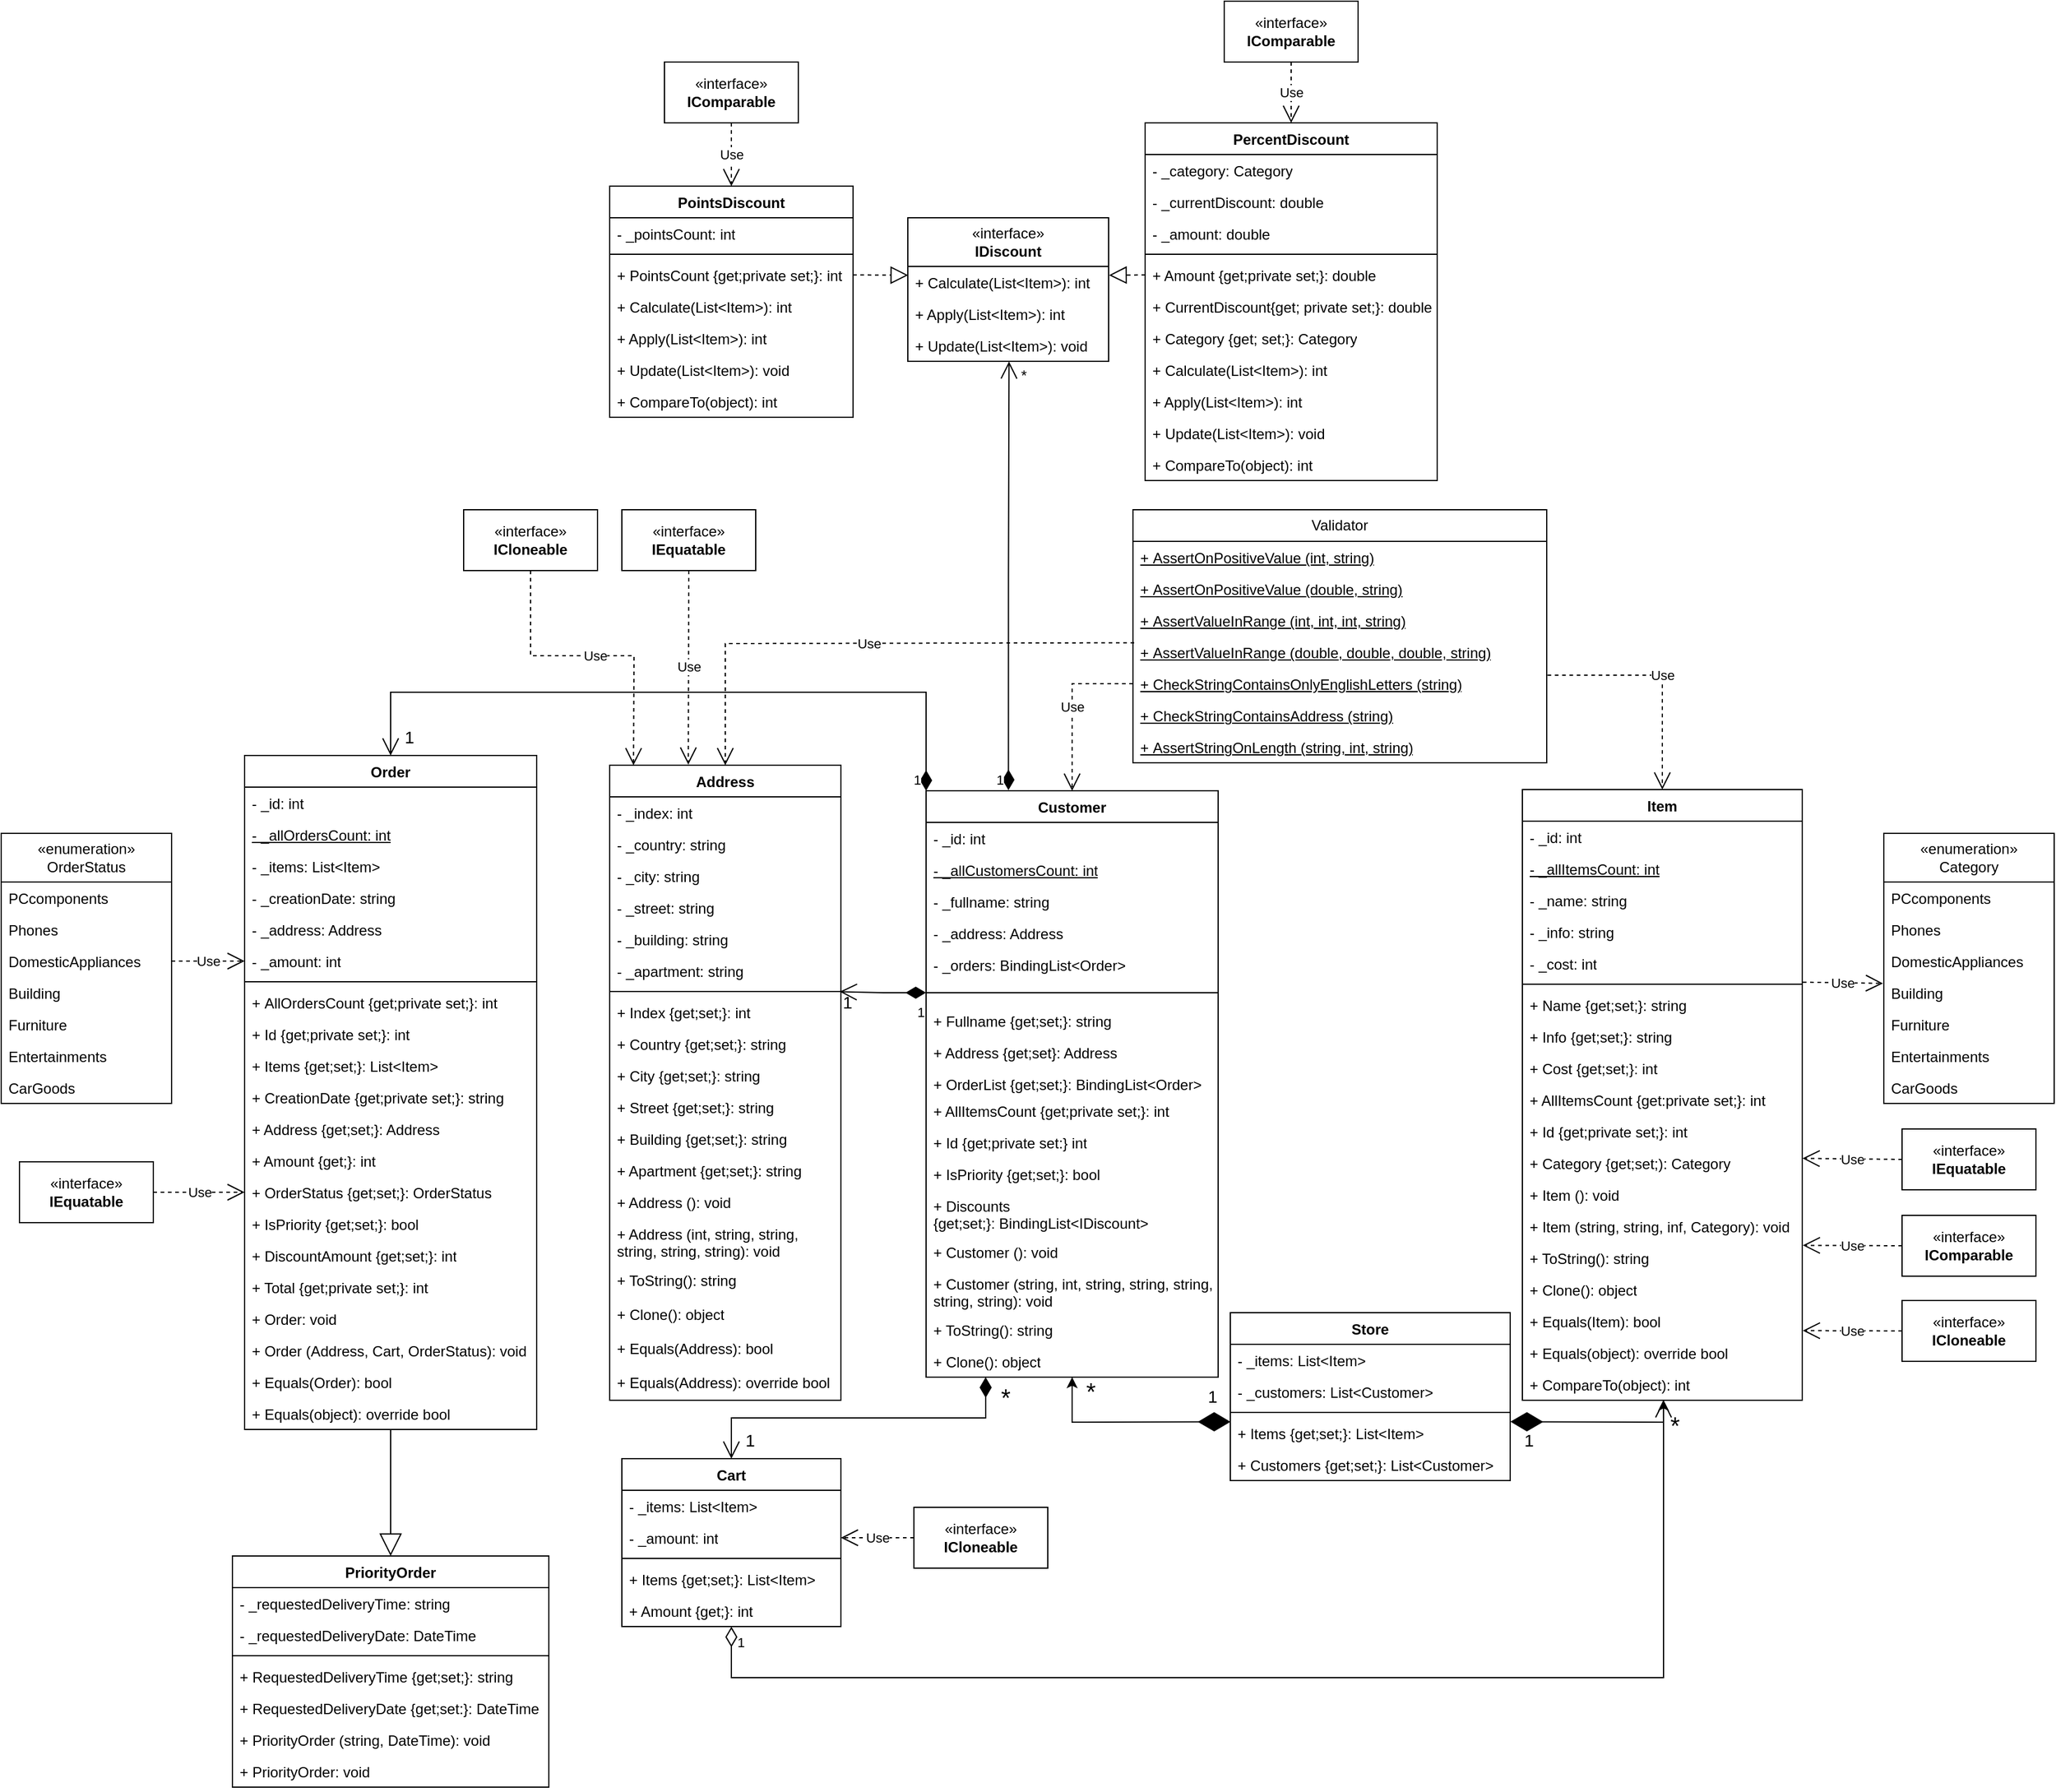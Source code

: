 <mxfile version="22.1.0" type="device">
  <diagram name="Страница — 1" id="mRZ40oLBY3o3glydsohH">
    <mxGraphModel dx="1093" dy="1304" grid="1" gridSize="10" guides="1" tooltips="1" connect="1" arrows="1" fold="1" page="1" pageScale="1" pageWidth="827" pageHeight="1169" math="0" shadow="0">
      <root>
        <mxCell id="0" />
        <mxCell id="1" parent="0" />
        <mxCell id="8NdlcEFQy9pJKiZ9Ffve-25" value="Validator" style="swimlane;fontStyle=0;childLayout=stackLayout;horizontal=1;startSize=26;fillColor=none;horizontalStack=0;resizeParent=1;resizeParentMax=0;resizeLast=0;collapsible=1;marginBottom=0;whiteSpace=wrap;html=1;rounded=0;" parent="1" vertex="1">
          <mxGeometry x="210" y="50" width="340" height="208" as="geometry" />
        </mxCell>
        <mxCell id="8NdlcEFQy9pJKiZ9Ffve-26" value="+&amp;nbsp;AssertOnPositiveValue (int, string)" style="text;strokeColor=none;fillColor=none;align=left;verticalAlign=top;spacingLeft=4;spacingRight=4;overflow=hidden;rotatable=0;points=[[0,0.5],[1,0.5]];portConstraint=eastwest;whiteSpace=wrap;html=1;rounded=0;fontStyle=4" parent="8NdlcEFQy9pJKiZ9Ffve-25" vertex="1">
          <mxGeometry y="26" width="340" height="26" as="geometry" />
        </mxCell>
        <mxCell id="8NdlcEFQy9pJKiZ9Ffve-27" value="+&amp;nbsp;AssertOnPositiveValue (double, string)" style="text;strokeColor=none;fillColor=none;align=left;verticalAlign=top;spacingLeft=4;spacingRight=4;overflow=hidden;rotatable=0;points=[[0,0.5],[1,0.5]];portConstraint=eastwest;whiteSpace=wrap;html=1;rounded=0;fontStyle=4" parent="8NdlcEFQy9pJKiZ9Ffve-25" vertex="1">
          <mxGeometry y="52" width="340" height="26" as="geometry" />
        </mxCell>
        <mxCell id="8NdlcEFQy9pJKiZ9Ffve-28" value="+&amp;nbsp;AssertValueInRange (int, int, int, string)" style="text;strokeColor=none;fillColor=none;align=left;verticalAlign=top;spacingLeft=4;spacingRight=4;overflow=hidden;rotatable=0;points=[[0,0.5],[1,0.5]];portConstraint=eastwest;whiteSpace=wrap;html=1;rounded=0;fontStyle=4" parent="8NdlcEFQy9pJKiZ9Ffve-25" vertex="1">
          <mxGeometry y="78" width="340" height="26" as="geometry" />
        </mxCell>
        <mxCell id="EkHCMVU59h59knE90Hll-35" value="+&amp;nbsp;AssertValueInRange (double, double, double, string)" style="text;strokeColor=none;fillColor=none;align=left;verticalAlign=top;spacingLeft=4;spacingRight=4;overflow=hidden;rotatable=0;points=[[0,0.5],[1,0.5]];portConstraint=eastwest;whiteSpace=wrap;html=1;rounded=0;fontStyle=4" parent="8NdlcEFQy9pJKiZ9Ffve-25" vertex="1">
          <mxGeometry y="104" width="340" height="26" as="geometry" />
        </mxCell>
        <mxCell id="EkHCMVU59h59knE90Hll-36" value="+&amp;nbsp;CheckStringContainsOnlyEnglishLetters (string)" style="text;strokeColor=none;fillColor=none;align=left;verticalAlign=top;spacingLeft=4;spacingRight=4;overflow=hidden;rotatable=0;points=[[0,0.5],[1,0.5]];portConstraint=eastwest;whiteSpace=wrap;html=1;rounded=0;fontStyle=4" parent="8NdlcEFQy9pJKiZ9Ffve-25" vertex="1">
          <mxGeometry y="130" width="340" height="26" as="geometry" />
        </mxCell>
        <mxCell id="EkHCMVU59h59knE90Hll-37" value="+&amp;nbsp;CheckStringContainsAddress (string)" style="text;strokeColor=none;fillColor=none;align=left;verticalAlign=top;spacingLeft=4;spacingRight=4;overflow=hidden;rotatable=0;points=[[0,0.5],[1,0.5]];portConstraint=eastwest;whiteSpace=wrap;html=1;rounded=0;fontStyle=4" parent="8NdlcEFQy9pJKiZ9Ffve-25" vertex="1">
          <mxGeometry y="156" width="340" height="26" as="geometry" />
        </mxCell>
        <mxCell id="EkHCMVU59h59knE90Hll-38" value="+&amp;nbsp;AssertStringOnLength (string, int, string)" style="text;strokeColor=none;fillColor=none;align=left;verticalAlign=top;spacingLeft=4;spacingRight=4;overflow=hidden;rotatable=0;points=[[0,0.5],[1,0.5]];portConstraint=eastwest;whiteSpace=wrap;html=1;rounded=0;fontStyle=4" parent="8NdlcEFQy9pJKiZ9Ffve-25" vertex="1">
          <mxGeometry y="182" width="340" height="26" as="geometry" />
        </mxCell>
        <mxCell id="EkHCMVU59h59knE90Hll-3" value="Item" style="swimlane;fontStyle=1;align=center;verticalAlign=top;childLayout=stackLayout;horizontal=1;startSize=26;horizontalStack=0;resizeParent=1;resizeParentMax=0;resizeLast=0;collapsible=1;marginBottom=0;whiteSpace=wrap;html=1;" parent="1" vertex="1">
          <mxGeometry x="530" y="280" width="230" height="502" as="geometry" />
        </mxCell>
        <mxCell id="EkHCMVU59h59knE90Hll-13" value="- _id: int" style="text;strokeColor=none;fillColor=none;align=left;verticalAlign=top;spacingLeft=4;spacingRight=4;overflow=hidden;rotatable=0;points=[[0,0.5],[1,0.5]];portConstraint=eastwest;whiteSpace=wrap;html=1;" parent="EkHCMVU59h59knE90Hll-3" vertex="1">
          <mxGeometry y="26" width="230" height="26" as="geometry" />
        </mxCell>
        <mxCell id="EkHCMVU59h59knE90Hll-12" value="- _allItemsCount: int" style="text;strokeColor=none;fillColor=none;align=left;verticalAlign=top;spacingLeft=4;spacingRight=4;overflow=hidden;rotatable=0;points=[[0,0.5],[1,0.5]];portConstraint=eastwest;whiteSpace=wrap;html=1;fontStyle=4" parent="EkHCMVU59h59knE90Hll-3" vertex="1">
          <mxGeometry y="52" width="230" height="26" as="geometry" />
        </mxCell>
        <mxCell id="EkHCMVU59h59knE90Hll-11" value="- _name: string" style="text;strokeColor=none;fillColor=none;align=left;verticalAlign=top;spacingLeft=4;spacingRight=4;overflow=hidden;rotatable=0;points=[[0,0.5],[1,0.5]];portConstraint=eastwest;whiteSpace=wrap;html=1;" parent="EkHCMVU59h59knE90Hll-3" vertex="1">
          <mxGeometry y="78" width="230" height="26" as="geometry" />
        </mxCell>
        <mxCell id="EkHCMVU59h59knE90Hll-8" value="- _info: string" style="text;strokeColor=none;fillColor=none;align=left;verticalAlign=top;spacingLeft=4;spacingRight=4;overflow=hidden;rotatable=0;points=[[0,0.5],[1,0.5]];portConstraint=eastwest;whiteSpace=wrap;html=1;" parent="EkHCMVU59h59knE90Hll-3" vertex="1">
          <mxGeometry y="104" width="230" height="26" as="geometry" />
        </mxCell>
        <mxCell id="EkHCMVU59h59knE90Hll-4" value="- _cost: int" style="text;strokeColor=none;fillColor=none;align=left;verticalAlign=top;spacingLeft=4;spacingRight=4;overflow=hidden;rotatable=0;points=[[0,0.5],[1,0.5]];portConstraint=eastwest;whiteSpace=wrap;html=1;" parent="EkHCMVU59h59knE90Hll-3" vertex="1">
          <mxGeometry y="130" width="230" height="26" as="geometry" />
        </mxCell>
        <mxCell id="EkHCMVU59h59knE90Hll-5" value="" style="line;strokeWidth=1;fillColor=none;align=left;verticalAlign=middle;spacingTop=-1;spacingLeft=3;spacingRight=3;rotatable=0;labelPosition=right;points=[];portConstraint=eastwest;strokeColor=inherit;" parent="EkHCMVU59h59knE90Hll-3" vertex="1">
          <mxGeometry y="156" width="230" height="8" as="geometry" />
        </mxCell>
        <mxCell id="EkHCMVU59h59knE90Hll-6" value="+ Name {get;set;}: string" style="text;strokeColor=none;fillColor=none;align=left;verticalAlign=top;spacingLeft=4;spacingRight=4;overflow=hidden;rotatable=0;points=[[0,0.5],[1,0.5]];portConstraint=eastwest;whiteSpace=wrap;html=1;" parent="EkHCMVU59h59knE90Hll-3" vertex="1">
          <mxGeometry y="164" width="230" height="26" as="geometry" />
        </mxCell>
        <mxCell id="EkHCMVU59h59knE90Hll-7" value="+ Info {get;set;}: string" style="text;strokeColor=none;fillColor=none;align=left;verticalAlign=top;spacingLeft=4;spacingRight=4;overflow=hidden;rotatable=0;points=[[0,0.5],[1,0.5]];portConstraint=eastwest;whiteSpace=wrap;html=1;" parent="EkHCMVU59h59knE90Hll-3" vertex="1">
          <mxGeometry y="190" width="230" height="26" as="geometry" />
        </mxCell>
        <mxCell id="EkHCMVU59h59knE90Hll-14" value="+ Cost {get;set;}: int" style="text;strokeColor=none;fillColor=none;align=left;verticalAlign=top;spacingLeft=4;spacingRight=4;overflow=hidden;rotatable=0;points=[[0,0.5],[1,0.5]];portConstraint=eastwest;whiteSpace=wrap;html=1;" parent="EkHCMVU59h59knE90Hll-3" vertex="1">
          <mxGeometry y="216" width="230" height="26" as="geometry" />
        </mxCell>
        <mxCell id="EkHCMVU59h59knE90Hll-15" value="+ AllItemsCount {get:private set;}: int" style="text;strokeColor=none;fillColor=none;align=left;verticalAlign=top;spacingLeft=4;spacingRight=4;overflow=hidden;rotatable=0;points=[[0,0.5],[1,0.5]];portConstraint=eastwest;whiteSpace=wrap;html=1;fontStyle=0" parent="EkHCMVU59h59knE90Hll-3" vertex="1">
          <mxGeometry y="242" width="230" height="26" as="geometry" />
        </mxCell>
        <mxCell id="EkHCMVU59h59knE90Hll-16" value="+ Id {get;private set;}: int" style="text;strokeColor=none;fillColor=none;align=left;verticalAlign=top;spacingLeft=4;spacingRight=4;overflow=hidden;rotatable=0;points=[[0,0.5],[1,0.5]];portConstraint=eastwest;whiteSpace=wrap;html=1;" parent="EkHCMVU59h59knE90Hll-3" vertex="1">
          <mxGeometry y="268" width="230" height="26" as="geometry" />
        </mxCell>
        <mxCell id="EkHCMVU59h59knE90Hll-17" value="+ Category {get;set;): Category" style="text;strokeColor=none;fillColor=none;align=left;verticalAlign=top;spacingLeft=4;spacingRight=4;overflow=hidden;rotatable=0;points=[[0,0.5],[1,0.5]];portConstraint=eastwest;whiteSpace=wrap;html=1;" parent="EkHCMVU59h59knE90Hll-3" vertex="1">
          <mxGeometry y="294" width="230" height="26" as="geometry" />
        </mxCell>
        <mxCell id="sbkK2AnOCJ7gOjGIv6pn-34" value="+ Item (): void" style="text;strokeColor=none;fillColor=none;align=left;verticalAlign=top;spacingLeft=4;spacingRight=4;overflow=hidden;rotatable=0;points=[[0,0.5],[1,0.5]];portConstraint=eastwest;whiteSpace=wrap;html=1;" parent="EkHCMVU59h59knE90Hll-3" vertex="1">
          <mxGeometry y="320" width="230" height="26" as="geometry" />
        </mxCell>
        <mxCell id="sbkK2AnOCJ7gOjGIv6pn-35" value="+ Item (string, string, inf, Category): void" style="text;strokeColor=none;fillColor=none;align=left;verticalAlign=top;spacingLeft=4;spacingRight=4;overflow=hidden;rotatable=0;points=[[0,0.5],[1,0.5]];portConstraint=eastwest;whiteSpace=wrap;html=1;" parent="EkHCMVU59h59knE90Hll-3" vertex="1">
          <mxGeometry y="346" width="230" height="26" as="geometry" />
        </mxCell>
        <mxCell id="phYLgja38qa1CTjOd_SN-5" value="+ ToString(): string" style="text;strokeColor=none;fillColor=none;align=left;verticalAlign=top;spacingLeft=4;spacingRight=4;overflow=hidden;rotatable=0;points=[[0,0.5],[1,0.5]];portConstraint=eastwest;whiteSpace=wrap;html=1;" parent="EkHCMVU59h59knE90Hll-3" vertex="1">
          <mxGeometry y="372" width="230" height="26" as="geometry" />
        </mxCell>
        <mxCell id="phYLgja38qa1CTjOd_SN-6" value="+ Clone(): object" style="text;strokeColor=none;fillColor=none;align=left;verticalAlign=top;spacingLeft=4;spacingRight=4;overflow=hidden;rotatable=0;points=[[0,0.5],[1,0.5]];portConstraint=eastwest;whiteSpace=wrap;html=1;" parent="EkHCMVU59h59knE90Hll-3" vertex="1">
          <mxGeometry y="398" width="230" height="26" as="geometry" />
        </mxCell>
        <mxCell id="AatP9Vk5JP6GM1xrLjcz-7" value="+ Equals(Item): bool" style="text;strokeColor=none;fillColor=none;align=left;verticalAlign=top;spacingLeft=4;spacingRight=4;overflow=hidden;rotatable=0;points=[[0,0.5],[1,0.5]];portConstraint=eastwest;whiteSpace=wrap;html=1;" vertex="1" parent="EkHCMVU59h59knE90Hll-3">
          <mxGeometry y="424" width="230" height="26" as="geometry" />
        </mxCell>
        <mxCell id="AatP9Vk5JP6GM1xrLjcz-8" value="+ Equals(object): override bool" style="text;strokeColor=none;fillColor=none;align=left;verticalAlign=top;spacingLeft=4;spacingRight=4;overflow=hidden;rotatable=0;points=[[0,0.5],[1,0.5]];portConstraint=eastwest;whiteSpace=wrap;html=1;" vertex="1" parent="EkHCMVU59h59knE90Hll-3">
          <mxGeometry y="450" width="230" height="26" as="geometry" />
        </mxCell>
        <mxCell id="AatP9Vk5JP6GM1xrLjcz-9" value="+ CompareTo(object): int" style="text;strokeColor=none;fillColor=none;align=left;verticalAlign=top;spacingLeft=4;spacingRight=4;overflow=hidden;rotatable=0;points=[[0,0.5],[1,0.5]];portConstraint=eastwest;whiteSpace=wrap;html=1;" vertex="1" parent="EkHCMVU59h59knE90Hll-3">
          <mxGeometry y="476" width="230" height="26" as="geometry" />
        </mxCell>
        <mxCell id="EkHCMVU59h59knE90Hll-18" value="Customer" style="swimlane;fontStyle=1;align=center;verticalAlign=top;childLayout=stackLayout;horizontal=1;startSize=26;horizontalStack=0;resizeParent=1;resizeParentMax=0;resizeLast=0;collapsible=1;marginBottom=0;whiteSpace=wrap;html=1;" parent="1" vertex="1">
          <mxGeometry x="40" y="281" width="240" height="482" as="geometry" />
        </mxCell>
        <mxCell id="EkHCMVU59h59knE90Hll-24" value="- _id: int" style="text;strokeColor=none;fillColor=none;align=left;verticalAlign=top;spacingLeft=4;spacingRight=4;overflow=hidden;rotatable=0;points=[[0,0.5],[1,0.5]];portConstraint=eastwest;whiteSpace=wrap;html=1;" parent="EkHCMVU59h59knE90Hll-18" vertex="1">
          <mxGeometry y="26" width="240" height="26" as="geometry" />
        </mxCell>
        <mxCell id="EkHCMVU59h59knE90Hll-23" value="- _allCustomersCount: int" style="text;strokeColor=none;fillColor=none;align=left;verticalAlign=top;spacingLeft=4;spacingRight=4;overflow=hidden;rotatable=0;points=[[0,0.5],[1,0.5]];portConstraint=eastwest;whiteSpace=wrap;html=1;fontStyle=4" parent="EkHCMVU59h59knE90Hll-18" vertex="1">
          <mxGeometry y="52" width="240" height="26" as="geometry" />
        </mxCell>
        <mxCell id="EkHCMVU59h59knE90Hll-22" value="- _fullname: string" style="text;strokeColor=none;fillColor=none;align=left;verticalAlign=top;spacingLeft=4;spacingRight=4;overflow=hidden;rotatable=0;points=[[0,0.5],[1,0.5]];portConstraint=eastwest;whiteSpace=wrap;html=1;" parent="EkHCMVU59h59knE90Hll-18" vertex="1">
          <mxGeometry y="78" width="240" height="26" as="geometry" />
        </mxCell>
        <mxCell id="EkHCMVU59h59knE90Hll-19" value="- _address: Address" style="text;strokeColor=none;fillColor=none;align=left;verticalAlign=top;spacingLeft=4;spacingRight=4;overflow=hidden;rotatable=0;points=[[0,0.5],[1,0.5]];portConstraint=eastwest;whiteSpace=wrap;html=1;" parent="EkHCMVU59h59knE90Hll-18" vertex="1">
          <mxGeometry y="104" width="240" height="26" as="geometry" />
        </mxCell>
        <mxCell id="-F8Q1V_g5fa-UAAVx8Ue-2" value="- _orders: BindingList&amp;lt;Order&amp;gt;" style="text;strokeColor=none;fillColor=none;align=left;verticalAlign=top;spacingLeft=4;spacingRight=4;overflow=hidden;rotatable=0;points=[[0,0.5],[1,0.5]];portConstraint=eastwest;whiteSpace=wrap;html=1;" parent="EkHCMVU59h59knE90Hll-18" vertex="1">
          <mxGeometry y="130" width="240" height="26" as="geometry" />
        </mxCell>
        <mxCell id="EkHCMVU59h59knE90Hll-20" value="" style="line;strokeWidth=1;fillColor=none;align=left;verticalAlign=middle;spacingTop=-1;spacingLeft=3;spacingRight=3;rotatable=0;labelPosition=right;points=[];portConstraint=eastwest;strokeColor=inherit;" parent="EkHCMVU59h59knE90Hll-18" vertex="1">
          <mxGeometry y="156" width="240" height="20" as="geometry" />
        </mxCell>
        <mxCell id="EkHCMVU59h59knE90Hll-21" value="+ Fullname {get;set;}: string" style="text;strokeColor=none;fillColor=none;align=left;verticalAlign=top;spacingLeft=4;spacingRight=4;overflow=hidden;rotatable=0;points=[[0,0.5],[1,0.5]];portConstraint=eastwest;whiteSpace=wrap;html=1;" parent="EkHCMVU59h59knE90Hll-18" vertex="1">
          <mxGeometry y="176" width="240" height="26" as="geometry" />
        </mxCell>
        <mxCell id="EkHCMVU59h59knE90Hll-25" value="+ Address {get;set}: Address" style="text;strokeColor=none;fillColor=none;align=left;verticalAlign=top;spacingLeft=4;spacingRight=4;overflow=hidden;rotatable=0;points=[[0,0.5],[1,0.5]];portConstraint=eastwest;whiteSpace=wrap;html=1;" parent="EkHCMVU59h59knE90Hll-18" vertex="1">
          <mxGeometry y="202" width="240" height="26" as="geometry" />
        </mxCell>
        <mxCell id="-F8Q1V_g5fa-UAAVx8Ue-1" value="+ OrderList {get;set;}: BindingList&amp;lt;Order&amp;gt;" style="text;strokeColor=none;fillColor=none;align=left;verticalAlign=top;spacingLeft=4;spacingRight=4;overflow=hidden;rotatable=0;points=[[0,0.5],[1,0.5]];portConstraint=eastwest;whiteSpace=wrap;html=1;" parent="EkHCMVU59h59knE90Hll-18" vertex="1">
          <mxGeometry y="228" width="240" height="22" as="geometry" />
        </mxCell>
        <mxCell id="EkHCMVU59h59knE90Hll-26" value="+ AllItemsCount {get;private set;}: int" style="text;strokeColor=none;fillColor=none;align=left;verticalAlign=top;spacingLeft=4;spacingRight=4;overflow=hidden;rotatable=0;points=[[0,0.5],[1,0.5]];portConstraint=eastwest;whiteSpace=wrap;html=1;" parent="EkHCMVU59h59knE90Hll-18" vertex="1">
          <mxGeometry y="250" width="240" height="26" as="geometry" />
        </mxCell>
        <mxCell id="EkHCMVU59h59knE90Hll-27" value="+ Id {get;private set:} int" style="text;strokeColor=none;fillColor=none;align=left;verticalAlign=top;spacingLeft=4;spacingRight=4;overflow=hidden;rotatable=0;points=[[0,0.5],[1,0.5]];portConstraint=eastwest;whiteSpace=wrap;html=1;" parent="EkHCMVU59h59knE90Hll-18" vertex="1">
          <mxGeometry y="276" width="240" height="26" as="geometry" />
        </mxCell>
        <mxCell id="MhgVoDi9bUxvAhyQU6as-1" value="+ IsPriority {get;set;}: bool" style="text;strokeColor=none;fillColor=none;align=left;verticalAlign=top;spacingLeft=4;spacingRight=4;overflow=hidden;rotatable=0;points=[[0,0.5],[1,0.5]];portConstraint=eastwest;whiteSpace=wrap;html=1;" parent="EkHCMVU59h59knE90Hll-18" vertex="1">
          <mxGeometry y="302" width="240" height="26" as="geometry" />
        </mxCell>
        <mxCell id="MM8psumMlT4RhVUM4Cc8-19" value="+&amp;nbsp;Discounts {get;set;}:&amp;nbsp;BindingList&amp;lt;IDiscount&amp;gt;" style="text;strokeColor=none;fillColor=none;align=left;verticalAlign=top;spacingLeft=4;spacingRight=4;overflow=hidden;rotatable=0;points=[[0,0.5],[1,0.5]];portConstraint=eastwest;whiteSpace=wrap;html=1;" parent="EkHCMVU59h59knE90Hll-18" vertex="1">
          <mxGeometry y="328" width="240" height="38" as="geometry" />
        </mxCell>
        <mxCell id="sbkK2AnOCJ7gOjGIv6pn-32" value="+ Customer (): void" style="text;strokeColor=none;fillColor=none;align=left;verticalAlign=top;spacingLeft=4;spacingRight=4;overflow=hidden;rotatable=0;points=[[0,0.5],[1,0.5]];portConstraint=eastwest;whiteSpace=wrap;html=1;" parent="EkHCMVU59h59knE90Hll-18" vertex="1">
          <mxGeometry y="366" width="240" height="26" as="geometry" />
        </mxCell>
        <mxCell id="sbkK2AnOCJ7gOjGIv6pn-33" value="+ Customer (string, int, string, string, string, string, string): void" style="text;strokeColor=none;fillColor=none;align=left;verticalAlign=top;spacingLeft=4;spacingRight=4;overflow=hidden;rotatable=0;points=[[0,0.5],[1,0.5]];portConstraint=eastwest;whiteSpace=wrap;html=1;" parent="EkHCMVU59h59knE90Hll-18" vertex="1">
          <mxGeometry y="392" width="240" height="38" as="geometry" />
        </mxCell>
        <mxCell id="phYLgja38qa1CTjOd_SN-2" value="+ ToString(): string" style="text;strokeColor=none;fillColor=none;align=left;verticalAlign=top;spacingLeft=4;spacingRight=4;overflow=hidden;rotatable=0;points=[[0,0.5],[1,0.5]];portConstraint=eastwest;whiteSpace=wrap;html=1;" parent="EkHCMVU59h59knE90Hll-18" vertex="1">
          <mxGeometry y="430" width="240" height="26" as="geometry" />
        </mxCell>
        <mxCell id="phYLgja38qa1CTjOd_SN-3" value="+ Clone(): object" style="text;strokeColor=none;fillColor=none;align=left;verticalAlign=top;spacingLeft=4;spacingRight=4;overflow=hidden;rotatable=0;points=[[0,0.5],[1,0.5]];portConstraint=eastwest;whiteSpace=wrap;html=1;" parent="EkHCMVU59h59knE90Hll-18" vertex="1">
          <mxGeometry y="456" width="240" height="26" as="geometry" />
        </mxCell>
        <mxCell id="hicgtg7otHuUIutlruOk-7" value="Address" style="swimlane;fontStyle=1;align=center;verticalAlign=top;childLayout=stackLayout;horizontal=1;startSize=26;horizontalStack=0;resizeParent=1;resizeParentMax=0;resizeLast=0;collapsible=1;marginBottom=0;whiteSpace=wrap;html=1;" parent="1" vertex="1">
          <mxGeometry x="-220" y="260" width="190" height="522" as="geometry" />
        </mxCell>
        <mxCell id="hicgtg7otHuUIutlruOk-15" value="- _index: int" style="text;strokeColor=none;fillColor=none;align=left;verticalAlign=top;spacingLeft=4;spacingRight=4;overflow=hidden;rotatable=0;points=[[0,0.5],[1,0.5]];portConstraint=eastwest;whiteSpace=wrap;html=1;" parent="hicgtg7otHuUIutlruOk-7" vertex="1">
          <mxGeometry y="26" width="190" height="26" as="geometry" />
        </mxCell>
        <mxCell id="hicgtg7otHuUIutlruOk-14" value="- _country: string" style="text;strokeColor=none;fillColor=none;align=left;verticalAlign=top;spacingLeft=4;spacingRight=4;overflow=hidden;rotatable=0;points=[[0,0.5],[1,0.5]];portConstraint=eastwest;whiteSpace=wrap;html=1;" parent="hicgtg7otHuUIutlruOk-7" vertex="1">
          <mxGeometry y="52" width="190" height="26" as="geometry" />
        </mxCell>
        <mxCell id="hicgtg7otHuUIutlruOk-13" value="- _city: string" style="text;strokeColor=none;fillColor=none;align=left;verticalAlign=top;spacingLeft=4;spacingRight=4;overflow=hidden;rotatable=0;points=[[0,0.5],[1,0.5]];portConstraint=eastwest;whiteSpace=wrap;html=1;" parent="hicgtg7otHuUIutlruOk-7" vertex="1">
          <mxGeometry y="78" width="190" height="26" as="geometry" />
        </mxCell>
        <mxCell id="hicgtg7otHuUIutlruOk-12" value="- _street: string" style="text;strokeColor=none;fillColor=none;align=left;verticalAlign=top;spacingLeft=4;spacingRight=4;overflow=hidden;rotatable=0;points=[[0,0.5],[1,0.5]];portConstraint=eastwest;whiteSpace=wrap;html=1;" parent="hicgtg7otHuUIutlruOk-7" vertex="1">
          <mxGeometry y="104" width="190" height="26" as="geometry" />
        </mxCell>
        <mxCell id="hicgtg7otHuUIutlruOk-11" value="- _building: string" style="text;strokeColor=none;fillColor=none;align=left;verticalAlign=top;spacingLeft=4;spacingRight=4;overflow=hidden;rotatable=0;points=[[0,0.5],[1,0.5]];portConstraint=eastwest;whiteSpace=wrap;html=1;" parent="hicgtg7otHuUIutlruOk-7" vertex="1">
          <mxGeometry y="130" width="190" height="26" as="geometry" />
        </mxCell>
        <mxCell id="hicgtg7otHuUIutlruOk-8" value="- _apartment: string" style="text;strokeColor=none;fillColor=none;align=left;verticalAlign=top;spacingLeft=4;spacingRight=4;overflow=hidden;rotatable=0;points=[[0,0.5],[1,0.5]];portConstraint=eastwest;whiteSpace=wrap;html=1;" parent="hicgtg7otHuUIutlruOk-7" vertex="1">
          <mxGeometry y="156" width="190" height="26" as="geometry" />
        </mxCell>
        <mxCell id="hicgtg7otHuUIutlruOk-9" value="" style="line;strokeWidth=1;fillColor=none;align=left;verticalAlign=middle;spacingTop=-1;spacingLeft=3;spacingRight=3;rotatable=0;labelPosition=right;points=[];portConstraint=eastwest;strokeColor=inherit;" parent="hicgtg7otHuUIutlruOk-7" vertex="1">
          <mxGeometry y="182" width="190" height="8" as="geometry" />
        </mxCell>
        <mxCell id="hicgtg7otHuUIutlruOk-10" value="+ Index {get;set;}: int" style="text;strokeColor=none;fillColor=none;align=left;verticalAlign=top;spacingLeft=4;spacingRight=4;overflow=hidden;rotatable=0;points=[[0,0.5],[1,0.5]];portConstraint=eastwest;whiteSpace=wrap;html=1;" parent="hicgtg7otHuUIutlruOk-7" vertex="1">
          <mxGeometry y="190" width="190" height="26" as="geometry" />
        </mxCell>
        <mxCell id="hicgtg7otHuUIutlruOk-16" value="+ Country {get;set;}: string" style="text;strokeColor=none;fillColor=none;align=left;verticalAlign=top;spacingLeft=4;spacingRight=4;overflow=hidden;rotatable=0;points=[[0,0.5],[1,0.5]];portConstraint=eastwest;whiteSpace=wrap;html=1;" parent="hicgtg7otHuUIutlruOk-7" vertex="1">
          <mxGeometry y="216" width="190" height="26" as="geometry" />
        </mxCell>
        <mxCell id="hicgtg7otHuUIutlruOk-17" value="+ City {get;set;}: string" style="text;strokeColor=none;fillColor=none;align=left;verticalAlign=top;spacingLeft=4;spacingRight=4;overflow=hidden;rotatable=0;points=[[0,0.5],[1,0.5]];portConstraint=eastwest;whiteSpace=wrap;html=1;" parent="hicgtg7otHuUIutlruOk-7" vertex="1">
          <mxGeometry y="242" width="190" height="26" as="geometry" />
        </mxCell>
        <mxCell id="hicgtg7otHuUIutlruOk-18" value="+ Street {get;set;}: string" style="text;strokeColor=none;fillColor=none;align=left;verticalAlign=top;spacingLeft=4;spacingRight=4;overflow=hidden;rotatable=0;points=[[0,0.5],[1,0.5]];portConstraint=eastwest;whiteSpace=wrap;html=1;" parent="hicgtg7otHuUIutlruOk-7" vertex="1">
          <mxGeometry y="268" width="190" height="26" as="geometry" />
        </mxCell>
        <mxCell id="hicgtg7otHuUIutlruOk-19" value="+ Building {get;set;}: string" style="text;strokeColor=none;fillColor=none;align=left;verticalAlign=top;spacingLeft=4;spacingRight=4;overflow=hidden;rotatable=0;points=[[0,0.5],[1,0.5]];portConstraint=eastwest;whiteSpace=wrap;html=1;" parent="hicgtg7otHuUIutlruOk-7" vertex="1">
          <mxGeometry y="294" width="190" height="26" as="geometry" />
        </mxCell>
        <mxCell id="hicgtg7otHuUIutlruOk-20" value="+ Apartment {get;set;}: string" style="text;strokeColor=none;fillColor=none;align=left;verticalAlign=top;spacingLeft=4;spacingRight=4;overflow=hidden;rotatable=0;points=[[0,0.5],[1,0.5]];portConstraint=eastwest;whiteSpace=wrap;html=1;" parent="hicgtg7otHuUIutlruOk-7" vertex="1">
          <mxGeometry y="320" width="190" height="26" as="geometry" />
        </mxCell>
        <mxCell id="sbkK2AnOCJ7gOjGIv6pn-30" value="+ Address (): void" style="text;strokeColor=none;fillColor=none;align=left;verticalAlign=top;spacingLeft=4;spacingRight=4;overflow=hidden;rotatable=0;points=[[0,0.5],[1,0.5]];portConstraint=eastwest;whiteSpace=wrap;html=1;" parent="hicgtg7otHuUIutlruOk-7" vertex="1">
          <mxGeometry y="346" width="190" height="26" as="geometry" />
        </mxCell>
        <mxCell id="sbkK2AnOCJ7gOjGIv6pn-31" value="+ Address (int, string, string, string, string, string): void" style="text;strokeColor=none;fillColor=none;align=left;verticalAlign=top;spacingLeft=4;spacingRight=4;overflow=hidden;rotatable=0;points=[[0,0.5],[1,0.5]];portConstraint=eastwest;whiteSpace=wrap;html=1;" parent="hicgtg7otHuUIutlruOk-7" vertex="1">
          <mxGeometry y="372" width="190" height="38" as="geometry" />
        </mxCell>
        <mxCell id="phYLgja38qa1CTjOd_SN-1" value="+ ToString(): string" style="text;strokeColor=none;fillColor=none;align=left;verticalAlign=top;spacingLeft=4;spacingRight=4;overflow=hidden;rotatable=0;points=[[0,0.5],[1,0.5]];portConstraint=eastwest;whiteSpace=wrap;html=1;" parent="hicgtg7otHuUIutlruOk-7" vertex="1">
          <mxGeometry y="410" width="190" height="28" as="geometry" />
        </mxCell>
        <mxCell id="AatP9Vk5JP6GM1xrLjcz-4" value="+ Clone(): object" style="text;strokeColor=none;fillColor=none;align=left;verticalAlign=top;spacingLeft=4;spacingRight=4;overflow=hidden;rotatable=0;points=[[0,0.5],[1,0.5]];portConstraint=eastwest;whiteSpace=wrap;html=1;" vertex="1" parent="hicgtg7otHuUIutlruOk-7">
          <mxGeometry y="438" width="190" height="28" as="geometry" />
        </mxCell>
        <mxCell id="AatP9Vk5JP6GM1xrLjcz-5" value="+ Equals(Address): bool" style="text;strokeColor=none;fillColor=none;align=left;verticalAlign=top;spacingLeft=4;spacingRight=4;overflow=hidden;rotatable=0;points=[[0,0.5],[1,0.5]];portConstraint=eastwest;whiteSpace=wrap;html=1;" vertex="1" parent="hicgtg7otHuUIutlruOk-7">
          <mxGeometry y="466" width="190" height="28" as="geometry" />
        </mxCell>
        <mxCell id="AatP9Vk5JP6GM1xrLjcz-6" value="+ Equals(Address): override bool" style="text;strokeColor=none;fillColor=none;align=left;verticalAlign=top;spacingLeft=4;spacingRight=4;overflow=hidden;rotatable=0;points=[[0,0.5],[1,0.5]];portConstraint=eastwest;whiteSpace=wrap;html=1;" vertex="1" parent="hicgtg7otHuUIutlruOk-7">
          <mxGeometry y="494" width="190" height="28" as="geometry" />
        </mxCell>
        <mxCell id="hicgtg7otHuUIutlruOk-21" value="1" style="endArrow=open;html=1;endSize=12;startArrow=diamondThin;startSize=14;startFill=1;edgeStyle=orthogonalEdgeStyle;align=right;verticalAlign=top;rounded=0;entryX=0.995;entryY=0.517;entryDx=0;entryDy=0;entryPerimeter=0;exitX=0;exitY=0.5;exitDx=0;exitDy=0;exitPerimeter=0;" parent="1" source="EkHCMVU59h59knE90Hll-20" target="hicgtg7otHuUIutlruOk-9" edge="1">
          <mxGeometry x="-1" y="3" relative="1" as="geometry">
            <mxPoint x="30" y="440" as="sourcePoint" />
            <mxPoint x="-20" y="440" as="targetPoint" />
          </mxGeometry>
        </mxCell>
        <mxCell id="hicgtg7otHuUIutlruOk-22" value="&lt;font style=&quot;font-size: 14px;&quot;&gt;1&lt;/font&gt;" style="text;html=1;align=center;verticalAlign=middle;resizable=0;points=[];autosize=1;strokeColor=none;fillColor=none;" parent="1" vertex="1">
          <mxGeometry x="-40" y="440" width="30" height="30" as="geometry" />
        </mxCell>
        <mxCell id="sbkK2AnOCJ7gOjGIv6pn-1" value="Store" style="swimlane;fontStyle=1;align=center;verticalAlign=top;childLayout=stackLayout;horizontal=1;startSize=26;horizontalStack=0;resizeParent=1;resizeParentMax=0;resizeLast=0;collapsible=1;marginBottom=0;whiteSpace=wrap;html=1;" parent="1" vertex="1">
          <mxGeometry x="290" y="710" width="230" height="138" as="geometry" />
        </mxCell>
        <mxCell id="sbkK2AnOCJ7gOjGIv6pn-5" value="- _items: List&amp;lt;Item&amp;gt;" style="text;strokeColor=none;fillColor=none;align=left;verticalAlign=top;spacingLeft=4;spacingRight=4;overflow=hidden;rotatable=0;points=[[0,0.5],[1,0.5]];portConstraint=eastwest;whiteSpace=wrap;html=1;" parent="sbkK2AnOCJ7gOjGIv6pn-1" vertex="1">
          <mxGeometry y="26" width="230" height="26" as="geometry" />
        </mxCell>
        <mxCell id="sbkK2AnOCJ7gOjGIv6pn-2" value="- _customers: List&amp;lt;Customer&amp;gt;" style="text;strokeColor=none;fillColor=none;align=left;verticalAlign=top;spacingLeft=4;spacingRight=4;overflow=hidden;rotatable=0;points=[[0,0.5],[1,0.5]];portConstraint=eastwest;whiteSpace=wrap;html=1;" parent="sbkK2AnOCJ7gOjGIv6pn-1" vertex="1">
          <mxGeometry y="52" width="230" height="26" as="geometry" />
        </mxCell>
        <mxCell id="sbkK2AnOCJ7gOjGIv6pn-3" value="" style="line;strokeWidth=1;fillColor=none;align=left;verticalAlign=middle;spacingTop=-1;spacingLeft=3;spacingRight=3;rotatable=0;labelPosition=right;points=[];portConstraint=eastwest;strokeColor=inherit;" parent="sbkK2AnOCJ7gOjGIv6pn-1" vertex="1">
          <mxGeometry y="78" width="230" height="8" as="geometry" />
        </mxCell>
        <mxCell id="sbkK2AnOCJ7gOjGIv6pn-4" value="+ Items {get;set;}: List&amp;lt;Item&amp;gt;" style="text;strokeColor=none;fillColor=none;align=left;verticalAlign=top;spacingLeft=4;spacingRight=4;overflow=hidden;rotatable=0;points=[[0,0.5],[1,0.5]];portConstraint=eastwest;whiteSpace=wrap;html=1;" parent="sbkK2AnOCJ7gOjGIv6pn-1" vertex="1">
          <mxGeometry y="86" width="230" height="26" as="geometry" />
        </mxCell>
        <mxCell id="sbkK2AnOCJ7gOjGIv6pn-6" value="+ Customers {get;set;}: List&amp;lt;Customer&amp;gt;" style="text;strokeColor=none;fillColor=none;align=left;verticalAlign=top;spacingLeft=4;spacingRight=4;overflow=hidden;rotatable=0;points=[[0,0.5],[1,0.5]];portConstraint=eastwest;whiteSpace=wrap;html=1;" parent="sbkK2AnOCJ7gOjGIv6pn-1" vertex="1">
          <mxGeometry y="112" width="230" height="26" as="geometry" />
        </mxCell>
        <mxCell id="sbkK2AnOCJ7gOjGIv6pn-9" value="" style="endArrow=diamondThin;endFill=1;endSize=24;html=1;rounded=0;entryX=1.001;entryY=0.139;entryDx=0;entryDy=0;entryPerimeter=0;exitX=0.504;exitY=0.989;exitDx=0;exitDy=0;exitPerimeter=0;" parent="1" source="AatP9Vk5JP6GM1xrLjcz-9" target="sbkK2AnOCJ7gOjGIv6pn-4" edge="1">
          <mxGeometry width="160" relative="1" as="geometry">
            <mxPoint x="660" y="790" as="sourcePoint" />
            <mxPoint x="540" y="793.93" as="targetPoint" />
            <Array as="points">
              <mxPoint x="646" y="800" />
            </Array>
          </mxGeometry>
        </mxCell>
        <mxCell id="sbkK2AnOCJ7gOjGIv6pn-10" value="" style="endArrow=classic;html=1;rounded=0;entryX=0.504;entryY=0.989;entryDx=0;entryDy=0;entryPerimeter=0;" parent="1" target="AatP9Vk5JP6GM1xrLjcz-9" edge="1">
          <mxGeometry width="50" height="50" relative="1" as="geometry">
            <mxPoint x="646" y="800" as="sourcePoint" />
            <mxPoint x="670" y="727" as="targetPoint" />
          </mxGeometry>
        </mxCell>
        <mxCell id="sbkK2AnOCJ7gOjGIv6pn-12" value="&lt;font style=&quot;font-size: 20px;&quot;&gt;*&lt;/font&gt;" style="text;html=1;align=center;verticalAlign=middle;resizable=0;points=[];autosize=1;strokeColor=none;fillColor=none;" parent="1" vertex="1">
          <mxGeometry x="640" y="782" width="30" height="40" as="geometry" />
        </mxCell>
        <mxCell id="sbkK2AnOCJ7gOjGIv6pn-13" value="&lt;font style=&quot;font-size: 14px;&quot;&gt;1&lt;/font&gt;" style="text;html=1;align=center;verticalAlign=middle;resizable=0;points=[];autosize=1;strokeColor=none;fillColor=none;" parent="1" vertex="1">
          <mxGeometry x="520" y="800" width="30" height="30" as="geometry" />
        </mxCell>
        <mxCell id="sbkK2AnOCJ7gOjGIv6pn-14" value="" style="endArrow=diamondThin;endFill=1;endSize=24;html=1;rounded=0;entryX=0.001;entryY=0.142;entryDx=0;entryDy=0;entryPerimeter=0;exitX=0.5;exitY=1;exitDx=0;exitDy=0;" parent="1" source="EkHCMVU59h59knE90Hll-18" target="sbkK2AnOCJ7gOjGIv6pn-4" edge="1">
          <mxGeometry width="160" relative="1" as="geometry">
            <mxPoint x="160" y="730" as="sourcePoint" />
            <mxPoint x="270" y="794" as="targetPoint" />
            <Array as="points">
              <mxPoint x="160" y="800" />
            </Array>
          </mxGeometry>
        </mxCell>
        <mxCell id="sbkK2AnOCJ7gOjGIv6pn-15" value="&lt;font style=&quot;font-size: 14px;&quot;&gt;1&lt;/font&gt;" style="text;html=1;align=center;verticalAlign=middle;resizable=0;points=[];autosize=1;strokeColor=none;fillColor=none;" parent="1" vertex="1">
          <mxGeometry x="260" y="764" width="30" height="30" as="geometry" />
        </mxCell>
        <mxCell id="sbkK2AnOCJ7gOjGIv6pn-16" value="&lt;font style=&quot;font-size: 20px;&quot;&gt;*&lt;/font&gt;" style="text;html=1;align=center;verticalAlign=middle;resizable=0;points=[];autosize=1;strokeColor=none;fillColor=none;" parent="1" vertex="1">
          <mxGeometry x="160" y="754" width="30" height="40" as="geometry" />
        </mxCell>
        <mxCell id="sbkK2AnOCJ7gOjGIv6pn-17" value="" style="endArrow=classic;html=1;rounded=0;entryX=0.5;entryY=1.001;entryDx=0;entryDy=0;entryPerimeter=0;" parent="1" target="phYLgja38qa1CTjOd_SN-3" edge="1">
          <mxGeometry width="50" height="50" relative="1" as="geometry">
            <mxPoint x="160" y="800" as="sourcePoint" />
            <mxPoint x="160" y="770" as="targetPoint" />
          </mxGeometry>
        </mxCell>
        <mxCell id="sbkK2AnOCJ7gOjGIv6pn-18" value="«enumeration»&lt;br&gt;Category" style="swimlane;fontStyle=0;childLayout=stackLayout;horizontal=1;startSize=40;fillColor=none;horizontalStack=0;resizeParent=1;resizeParentMax=0;resizeLast=0;collapsible=1;marginBottom=0;whiteSpace=wrap;html=1;" parent="1" vertex="1">
          <mxGeometry x="827" y="316" width="140" height="222" as="geometry">
            <mxRectangle x="800" y="350" width="120" height="40" as="alternateBounds" />
          </mxGeometry>
        </mxCell>
        <mxCell id="sbkK2AnOCJ7gOjGIv6pn-19" value="PCcomponents" style="text;strokeColor=none;fillColor=none;align=left;verticalAlign=top;spacingLeft=4;spacingRight=4;overflow=hidden;rotatable=0;points=[[0,0.5],[1,0.5]];portConstraint=eastwest;whiteSpace=wrap;html=1;" parent="sbkK2AnOCJ7gOjGIv6pn-18" vertex="1">
          <mxGeometry y="40" width="140" height="26" as="geometry" />
        </mxCell>
        <mxCell id="sbkK2AnOCJ7gOjGIv6pn-20" value="Phones" style="text;strokeColor=none;fillColor=none;align=left;verticalAlign=top;spacingLeft=4;spacingRight=4;overflow=hidden;rotatable=0;points=[[0,0.5],[1,0.5]];portConstraint=eastwest;whiteSpace=wrap;html=1;" parent="sbkK2AnOCJ7gOjGIv6pn-18" vertex="1">
          <mxGeometry y="66" width="140" height="26" as="geometry" />
        </mxCell>
        <mxCell id="sbkK2AnOCJ7gOjGIv6pn-21" value="DomesticAppliances" style="text;strokeColor=none;fillColor=none;align=left;verticalAlign=top;spacingLeft=4;spacingRight=4;overflow=hidden;rotatable=0;points=[[0,0.5],[1,0.5]];portConstraint=eastwest;whiteSpace=wrap;html=1;" parent="sbkK2AnOCJ7gOjGIv6pn-18" vertex="1">
          <mxGeometry y="92" width="140" height="26" as="geometry" />
        </mxCell>
        <mxCell id="sbkK2AnOCJ7gOjGIv6pn-22" value="Building" style="text;strokeColor=none;fillColor=none;align=left;verticalAlign=top;spacingLeft=4;spacingRight=4;overflow=hidden;rotatable=0;points=[[0,0.5],[1,0.5]];portConstraint=eastwest;whiteSpace=wrap;html=1;" parent="sbkK2AnOCJ7gOjGIv6pn-18" vertex="1">
          <mxGeometry y="118" width="140" height="26" as="geometry" />
        </mxCell>
        <mxCell id="sbkK2AnOCJ7gOjGIv6pn-23" value="Furniture" style="text;strokeColor=none;fillColor=none;align=left;verticalAlign=top;spacingLeft=4;spacingRight=4;overflow=hidden;rotatable=0;points=[[0,0.5],[1,0.5]];portConstraint=eastwest;whiteSpace=wrap;html=1;" parent="sbkK2AnOCJ7gOjGIv6pn-18" vertex="1">
          <mxGeometry y="144" width="140" height="26" as="geometry" />
        </mxCell>
        <mxCell id="sbkK2AnOCJ7gOjGIv6pn-24" value="Entertainments" style="text;strokeColor=none;fillColor=none;align=left;verticalAlign=top;spacingLeft=4;spacingRight=4;overflow=hidden;rotatable=0;points=[[0,0.5],[1,0.5]];portConstraint=eastwest;whiteSpace=wrap;html=1;" parent="sbkK2AnOCJ7gOjGIv6pn-18" vertex="1">
          <mxGeometry y="170" width="140" height="26" as="geometry" />
        </mxCell>
        <mxCell id="sbkK2AnOCJ7gOjGIv6pn-25" value="CarGoods" style="text;strokeColor=none;fillColor=none;align=left;verticalAlign=top;spacingLeft=4;spacingRight=4;overflow=hidden;rotatable=0;points=[[0,0.5],[1,0.5]];portConstraint=eastwest;whiteSpace=wrap;html=1;" parent="sbkK2AnOCJ7gOjGIv6pn-18" vertex="1">
          <mxGeometry y="196" width="140" height="26" as="geometry" />
        </mxCell>
        <mxCell id="sbkK2AnOCJ7gOjGIv6pn-26" value="Use" style="endArrow=open;endSize=12;dashed=1;html=1;rounded=0;entryX=0.5;entryY=0;entryDx=0;entryDy=0;exitX=0.003;exitY=0.206;exitDx=0;exitDy=0;exitPerimeter=0;" parent="1" source="EkHCMVU59h59knE90Hll-35" target="hicgtg7otHuUIutlruOk-7" edge="1">
          <mxGeometry width="160" relative="1" as="geometry">
            <mxPoint x="180" y="160" as="sourcePoint" />
            <mxPoint x="-120" y="240" as="targetPoint" />
            <Array as="points">
              <mxPoint x="-125" y="160" />
            </Array>
          </mxGeometry>
        </mxCell>
        <mxCell id="sbkK2AnOCJ7gOjGIv6pn-27" value="Use" style="endArrow=open;endSize=12;dashed=1;html=1;rounded=0;entryX=0.5;entryY=0;entryDx=0;entryDy=0;" parent="1" target="EkHCMVU59h59knE90Hll-18" edge="1">
          <mxGeometry width="160" relative="1" as="geometry">
            <mxPoint x="210" y="193" as="sourcePoint" />
            <mxPoint x="160" y="287" as="targetPoint" />
            <Array as="points">
              <mxPoint x="160" y="193" />
            </Array>
          </mxGeometry>
        </mxCell>
        <mxCell id="sbkK2AnOCJ7gOjGIv6pn-28" value="Use" style="endArrow=open;endSize=12;dashed=1;html=1;rounded=0;entryX=0.5;entryY=0;entryDx=0;entryDy=0;exitX=1.002;exitY=0.233;exitDx=0;exitDy=0;exitPerimeter=0;" parent="1" source="EkHCMVU59h59knE90Hll-36" target="EkHCMVU59h59knE90Hll-3" edge="1">
          <mxGeometry width="160" relative="1" as="geometry">
            <mxPoint x="570" y="187" as="sourcePoint" />
            <mxPoint x="640" y="254" as="targetPoint" />
            <Array as="points">
              <mxPoint x="645" y="186" />
            </Array>
          </mxGeometry>
        </mxCell>
        <mxCell id="sbkK2AnOCJ7gOjGIv6pn-29" value="Use" style="endArrow=open;endSize=12;dashed=1;html=1;rounded=0;entryX=-0.005;entryY=0.205;entryDx=0;entryDy=0;entryPerimeter=0;exitX=1.002;exitY=0.292;exitDx=0;exitDy=0;exitPerimeter=0;" parent="1" source="EkHCMVU59h59knE90Hll-5" target="sbkK2AnOCJ7gOjGIv6pn-22" edge="1">
          <mxGeometry width="160" relative="1" as="geometry">
            <mxPoint x="760" y="439.64" as="sourcePoint" />
            <mxPoint x="810" y="439.64" as="targetPoint" />
          </mxGeometry>
        </mxCell>
        <mxCell id="lVDe1UibVYgoFe94r_Ij-1" value="Cart" style="swimlane;fontStyle=1;align=center;verticalAlign=top;childLayout=stackLayout;horizontal=1;startSize=26;horizontalStack=0;resizeParent=1;resizeParentMax=0;resizeLast=0;collapsible=1;marginBottom=0;whiteSpace=wrap;html=1;" parent="1" vertex="1">
          <mxGeometry x="-210" y="830" width="180" height="138" as="geometry" />
        </mxCell>
        <mxCell id="lVDe1UibVYgoFe94r_Ij-5" value="- _items: List&amp;lt;Item&amp;gt;" style="text;strokeColor=none;fillColor=none;align=left;verticalAlign=top;spacingLeft=4;spacingRight=4;overflow=hidden;rotatable=0;points=[[0,0.5],[1,0.5]];portConstraint=eastwest;whiteSpace=wrap;html=1;" parent="lVDe1UibVYgoFe94r_Ij-1" vertex="1">
          <mxGeometry y="26" width="180" height="26" as="geometry" />
        </mxCell>
        <mxCell id="lVDe1UibVYgoFe94r_Ij-2" value="- _amount: int" style="text;strokeColor=none;fillColor=none;align=left;verticalAlign=top;spacingLeft=4;spacingRight=4;overflow=hidden;rotatable=0;points=[[0,0.5],[1,0.5]];portConstraint=eastwest;whiteSpace=wrap;html=1;" parent="lVDe1UibVYgoFe94r_Ij-1" vertex="1">
          <mxGeometry y="52" width="180" height="26" as="geometry" />
        </mxCell>
        <mxCell id="lVDe1UibVYgoFe94r_Ij-3" value="" style="line;strokeWidth=1;fillColor=none;align=left;verticalAlign=middle;spacingTop=-1;spacingLeft=3;spacingRight=3;rotatable=0;labelPosition=right;points=[];portConstraint=eastwest;strokeColor=inherit;" parent="lVDe1UibVYgoFe94r_Ij-1" vertex="1">
          <mxGeometry y="78" width="180" height="8" as="geometry" />
        </mxCell>
        <mxCell id="lVDe1UibVYgoFe94r_Ij-4" value="+ Items {get;set;}: List&amp;lt;Item&amp;gt;" style="text;strokeColor=none;fillColor=none;align=left;verticalAlign=top;spacingLeft=4;spacingRight=4;overflow=hidden;rotatable=0;points=[[0,0.5],[1,0.5]];portConstraint=eastwest;whiteSpace=wrap;html=1;" parent="lVDe1UibVYgoFe94r_Ij-1" vertex="1">
          <mxGeometry y="86" width="180" height="26" as="geometry" />
        </mxCell>
        <mxCell id="lVDe1UibVYgoFe94r_Ij-6" value="+ Amount {get;}: int" style="text;strokeColor=none;fillColor=none;align=left;verticalAlign=top;spacingLeft=4;spacingRight=4;overflow=hidden;rotatable=0;points=[[0,0.5],[1,0.5]];portConstraint=eastwest;whiteSpace=wrap;html=1;" parent="lVDe1UibVYgoFe94r_Ij-1" vertex="1">
          <mxGeometry y="112" width="180" height="26" as="geometry" />
        </mxCell>
        <mxCell id="lVDe1UibVYgoFe94r_Ij-7" value="Order" style="swimlane;fontStyle=1;align=center;verticalAlign=top;childLayout=stackLayout;horizontal=1;startSize=26;horizontalStack=0;resizeParent=1;resizeParentMax=0;resizeLast=0;collapsible=1;marginBottom=0;whiteSpace=wrap;html=1;" parent="1" vertex="1">
          <mxGeometry x="-520" y="252" width="240" height="554" as="geometry" />
        </mxCell>
        <mxCell id="lVDe1UibVYgoFe94r_Ij-11" value="- _id: int" style="text;strokeColor=none;fillColor=none;align=left;verticalAlign=top;spacingLeft=4;spacingRight=4;overflow=hidden;rotatable=0;points=[[0,0.5],[1,0.5]];portConstraint=eastwest;whiteSpace=wrap;html=1;" parent="lVDe1UibVYgoFe94r_Ij-7" vertex="1">
          <mxGeometry y="26" width="240" height="26" as="geometry" />
        </mxCell>
        <mxCell id="lVDe1UibVYgoFe94r_Ij-12" value="-&amp;nbsp;_allOrdersCount: int" style="text;strokeColor=none;fillColor=none;align=left;verticalAlign=top;spacingLeft=4;spacingRight=4;overflow=hidden;rotatable=0;points=[[0,0.5],[1,0.5]];portConstraint=eastwest;whiteSpace=wrap;html=1;fontStyle=4" parent="lVDe1UibVYgoFe94r_Ij-7" vertex="1">
          <mxGeometry y="52" width="240" height="26" as="geometry" />
        </mxCell>
        <mxCell id="lVDe1UibVYgoFe94r_Ij-13" value="- _items:&amp;nbsp;List&amp;lt;Item&amp;gt;" style="text;strokeColor=none;fillColor=none;align=left;verticalAlign=top;spacingLeft=4;spacingRight=4;overflow=hidden;rotatable=0;points=[[0,0.5],[1,0.5]];portConstraint=eastwest;whiteSpace=wrap;html=1;" parent="lVDe1UibVYgoFe94r_Ij-7" vertex="1">
          <mxGeometry y="78" width="240" height="26" as="geometry" />
        </mxCell>
        <mxCell id="lVDe1UibVYgoFe94r_Ij-14" value="-&amp;nbsp;_creationDate: string" style="text;strokeColor=none;fillColor=none;align=left;verticalAlign=top;spacingLeft=4;spacingRight=4;overflow=hidden;rotatable=0;points=[[0,0.5],[1,0.5]];portConstraint=eastwest;whiteSpace=wrap;html=1;" parent="lVDe1UibVYgoFe94r_Ij-7" vertex="1">
          <mxGeometry y="104" width="240" height="26" as="geometry" />
        </mxCell>
        <mxCell id="lVDe1UibVYgoFe94r_Ij-15" value="- _address: Address" style="text;strokeColor=none;fillColor=none;align=left;verticalAlign=top;spacingLeft=4;spacingRight=4;overflow=hidden;rotatable=0;points=[[0,0.5],[1,0.5]];portConstraint=eastwest;whiteSpace=wrap;html=1;" parent="lVDe1UibVYgoFe94r_Ij-7" vertex="1">
          <mxGeometry y="130" width="240" height="26" as="geometry" />
        </mxCell>
        <mxCell id="lVDe1UibVYgoFe94r_Ij-8" value="- _amount: int" style="text;strokeColor=none;fillColor=none;align=left;verticalAlign=top;spacingLeft=4;spacingRight=4;overflow=hidden;rotatable=0;points=[[0,0.5],[1,0.5]];portConstraint=eastwest;whiteSpace=wrap;html=1;" parent="lVDe1UibVYgoFe94r_Ij-7" vertex="1">
          <mxGeometry y="156" width="240" height="26" as="geometry" />
        </mxCell>
        <mxCell id="lVDe1UibVYgoFe94r_Ij-9" value="" style="line;strokeWidth=1;fillColor=none;align=left;verticalAlign=middle;spacingTop=-1;spacingLeft=3;spacingRight=3;rotatable=0;labelPosition=right;points=[];portConstraint=eastwest;strokeColor=inherit;" parent="lVDe1UibVYgoFe94r_Ij-7" vertex="1">
          <mxGeometry y="182" width="240" height="8" as="geometry" />
        </mxCell>
        <mxCell id="lVDe1UibVYgoFe94r_Ij-10" value="+&amp;nbsp;AllOrdersCount {get;private set;}: int" style="text;strokeColor=none;fillColor=none;align=left;verticalAlign=top;spacingLeft=4;spacingRight=4;overflow=hidden;rotatable=0;points=[[0,0.5],[1,0.5]];portConstraint=eastwest;whiteSpace=wrap;html=1;" parent="lVDe1UibVYgoFe94r_Ij-7" vertex="1">
          <mxGeometry y="190" width="240" height="26" as="geometry" />
        </mxCell>
        <mxCell id="lVDe1UibVYgoFe94r_Ij-16" value="+ Id {get;private set;}: int" style="text;strokeColor=none;fillColor=none;align=left;verticalAlign=top;spacingLeft=4;spacingRight=4;overflow=hidden;rotatable=0;points=[[0,0.5],[1,0.5]];portConstraint=eastwest;whiteSpace=wrap;html=1;" parent="lVDe1UibVYgoFe94r_Ij-7" vertex="1">
          <mxGeometry y="216" width="240" height="26" as="geometry" />
        </mxCell>
        <mxCell id="lVDe1UibVYgoFe94r_Ij-17" value="+ Items {get;set;}:&amp;nbsp;List&amp;lt;Item&amp;gt;" style="text;strokeColor=none;fillColor=none;align=left;verticalAlign=top;spacingLeft=4;spacingRight=4;overflow=hidden;rotatable=0;points=[[0,0.5],[1,0.5]];portConstraint=eastwest;whiteSpace=wrap;html=1;" parent="lVDe1UibVYgoFe94r_Ij-7" vertex="1">
          <mxGeometry y="242" width="240" height="26" as="geometry" />
        </mxCell>
        <mxCell id="lVDe1UibVYgoFe94r_Ij-18" value="+ CreationDate {get;private set;}: string" style="text;strokeColor=none;fillColor=none;align=left;verticalAlign=top;spacingLeft=4;spacingRight=4;overflow=hidden;rotatable=0;points=[[0,0.5],[1,0.5]];portConstraint=eastwest;whiteSpace=wrap;html=1;" parent="lVDe1UibVYgoFe94r_Ij-7" vertex="1">
          <mxGeometry y="268" width="240" height="26" as="geometry" />
        </mxCell>
        <mxCell id="lVDe1UibVYgoFe94r_Ij-19" value="+ Address {get;set;}: Address" style="text;strokeColor=none;fillColor=none;align=left;verticalAlign=top;spacingLeft=4;spacingRight=4;overflow=hidden;rotatable=0;points=[[0,0.5],[1,0.5]];portConstraint=eastwest;whiteSpace=wrap;html=1;" parent="lVDe1UibVYgoFe94r_Ij-7" vertex="1">
          <mxGeometry y="294" width="240" height="26" as="geometry" />
        </mxCell>
        <mxCell id="lVDe1UibVYgoFe94r_Ij-20" value="+ Amount {get;}: int" style="text;strokeColor=none;fillColor=none;align=left;verticalAlign=top;spacingLeft=4;spacingRight=4;overflow=hidden;rotatable=0;points=[[0,0.5],[1,0.5]];portConstraint=eastwest;whiteSpace=wrap;html=1;" parent="lVDe1UibVYgoFe94r_Ij-7" vertex="1">
          <mxGeometry y="320" width="240" height="26" as="geometry" />
        </mxCell>
        <mxCell id="lVDe1UibVYgoFe94r_Ij-21" value="+ OrderStatus {get;set;}: OrderStatus" style="text;strokeColor=none;fillColor=none;align=left;verticalAlign=top;spacingLeft=4;spacingRight=4;overflow=hidden;rotatable=0;points=[[0,0.5],[1,0.5]];portConstraint=eastwest;whiteSpace=wrap;html=1;" parent="lVDe1UibVYgoFe94r_Ij-7" vertex="1">
          <mxGeometry y="346" width="240" height="26" as="geometry" />
        </mxCell>
        <mxCell id="MhgVoDi9bUxvAhyQU6as-3" value="+ IsPriority {get;set;}: bool" style="text;strokeColor=none;fillColor=none;align=left;verticalAlign=top;spacingLeft=4;spacingRight=4;overflow=hidden;rotatable=0;points=[[0,0.5],[1,0.5]];portConstraint=eastwest;whiteSpace=wrap;html=1;" parent="lVDe1UibVYgoFe94r_Ij-7" vertex="1">
          <mxGeometry y="372" width="240" height="26" as="geometry" />
        </mxCell>
        <mxCell id="MM8psumMlT4RhVUM4Cc8-20" value="+ DiscountAmount {get;set;}: int" style="text;strokeColor=none;fillColor=none;align=left;verticalAlign=top;spacingLeft=4;spacingRight=4;overflow=hidden;rotatable=0;points=[[0,0.5],[1,0.5]];portConstraint=eastwest;whiteSpace=wrap;html=1;" parent="lVDe1UibVYgoFe94r_Ij-7" vertex="1">
          <mxGeometry y="398" width="240" height="26" as="geometry" />
        </mxCell>
        <mxCell id="MM8psumMlT4RhVUM4Cc8-21" value="+ Total {get;private set;}: int" style="text;strokeColor=none;fillColor=none;align=left;verticalAlign=top;spacingLeft=4;spacingRight=4;overflow=hidden;rotatable=0;points=[[0,0.5],[1,0.5]];portConstraint=eastwest;whiteSpace=wrap;html=1;" parent="lVDe1UibVYgoFe94r_Ij-7" vertex="1">
          <mxGeometry y="424" width="240" height="26" as="geometry" />
        </mxCell>
        <mxCell id="lVDe1UibVYgoFe94r_Ij-22" value="+ Order: void" style="text;strokeColor=none;fillColor=none;align=left;verticalAlign=top;spacingLeft=4;spacingRight=4;overflow=hidden;rotatable=0;points=[[0,0.5],[1,0.5]];portConstraint=eastwest;whiteSpace=wrap;html=1;" parent="lVDe1UibVYgoFe94r_Ij-7" vertex="1">
          <mxGeometry y="450" width="240" height="26" as="geometry" />
        </mxCell>
        <mxCell id="lVDe1UibVYgoFe94r_Ij-23" value="+ Order (Address, Cart, OrderStatus): void" style="text;strokeColor=none;fillColor=none;align=left;verticalAlign=top;spacingLeft=4;spacingRight=4;overflow=hidden;rotatable=0;points=[[0,0.5],[1,0.5]];portConstraint=eastwest;whiteSpace=wrap;html=1;" parent="lVDe1UibVYgoFe94r_Ij-7" vertex="1">
          <mxGeometry y="476" width="240" height="26" as="geometry" />
        </mxCell>
        <mxCell id="AatP9Vk5JP6GM1xrLjcz-1" value="+ Equals(Order): bool" style="text;strokeColor=none;fillColor=none;align=left;verticalAlign=top;spacingLeft=4;spacingRight=4;overflow=hidden;rotatable=0;points=[[0,0.5],[1,0.5]];portConstraint=eastwest;whiteSpace=wrap;html=1;" vertex="1" parent="lVDe1UibVYgoFe94r_Ij-7">
          <mxGeometry y="502" width="240" height="26" as="geometry" />
        </mxCell>
        <mxCell id="AatP9Vk5JP6GM1xrLjcz-2" value="+ Equals(object): override bool" style="text;strokeColor=none;fillColor=none;align=left;verticalAlign=top;spacingLeft=4;spacingRight=4;overflow=hidden;rotatable=0;points=[[0,0.5],[1,0.5]];portConstraint=eastwest;whiteSpace=wrap;html=1;" vertex="1" parent="lVDe1UibVYgoFe94r_Ij-7">
          <mxGeometry y="528" width="240" height="26" as="geometry" />
        </mxCell>
        <mxCell id="lVDe1UibVYgoFe94r_Ij-24" value="«enumeration»&lt;br&gt;OrderStatus" style="swimlane;fontStyle=0;childLayout=stackLayout;horizontal=1;startSize=40;fillColor=none;horizontalStack=0;resizeParent=1;resizeParentMax=0;resizeLast=0;collapsible=1;marginBottom=0;whiteSpace=wrap;html=1;" parent="1" vertex="1">
          <mxGeometry x="-720" y="316" width="140" height="222" as="geometry">
            <mxRectangle x="800" y="350" width="120" height="40" as="alternateBounds" />
          </mxGeometry>
        </mxCell>
        <mxCell id="lVDe1UibVYgoFe94r_Ij-25" value="PCcomponents" style="text;strokeColor=none;fillColor=none;align=left;verticalAlign=top;spacingLeft=4;spacingRight=4;overflow=hidden;rotatable=0;points=[[0,0.5],[1,0.5]];portConstraint=eastwest;whiteSpace=wrap;html=1;" parent="lVDe1UibVYgoFe94r_Ij-24" vertex="1">
          <mxGeometry y="40" width="140" height="26" as="geometry" />
        </mxCell>
        <mxCell id="lVDe1UibVYgoFe94r_Ij-26" value="Phones" style="text;strokeColor=none;fillColor=none;align=left;verticalAlign=top;spacingLeft=4;spacingRight=4;overflow=hidden;rotatable=0;points=[[0,0.5],[1,0.5]];portConstraint=eastwest;whiteSpace=wrap;html=1;" parent="lVDe1UibVYgoFe94r_Ij-24" vertex="1">
          <mxGeometry y="66" width="140" height="26" as="geometry" />
        </mxCell>
        <mxCell id="lVDe1UibVYgoFe94r_Ij-27" value="DomesticAppliances" style="text;strokeColor=none;fillColor=none;align=left;verticalAlign=top;spacingLeft=4;spacingRight=4;overflow=hidden;rotatable=0;points=[[0,0.5],[1,0.5]];portConstraint=eastwest;whiteSpace=wrap;html=1;" parent="lVDe1UibVYgoFe94r_Ij-24" vertex="1">
          <mxGeometry y="92" width="140" height="26" as="geometry" />
        </mxCell>
        <mxCell id="lVDe1UibVYgoFe94r_Ij-28" value="Building" style="text;strokeColor=none;fillColor=none;align=left;verticalAlign=top;spacingLeft=4;spacingRight=4;overflow=hidden;rotatable=0;points=[[0,0.5],[1,0.5]];portConstraint=eastwest;whiteSpace=wrap;html=1;" parent="lVDe1UibVYgoFe94r_Ij-24" vertex="1">
          <mxGeometry y="118" width="140" height="26" as="geometry" />
        </mxCell>
        <mxCell id="lVDe1UibVYgoFe94r_Ij-29" value="Furniture" style="text;strokeColor=none;fillColor=none;align=left;verticalAlign=top;spacingLeft=4;spacingRight=4;overflow=hidden;rotatable=0;points=[[0,0.5],[1,0.5]];portConstraint=eastwest;whiteSpace=wrap;html=1;" parent="lVDe1UibVYgoFe94r_Ij-24" vertex="1">
          <mxGeometry y="144" width="140" height="26" as="geometry" />
        </mxCell>
        <mxCell id="lVDe1UibVYgoFe94r_Ij-30" value="Entertainments" style="text;strokeColor=none;fillColor=none;align=left;verticalAlign=top;spacingLeft=4;spacingRight=4;overflow=hidden;rotatable=0;points=[[0,0.5],[1,0.5]];portConstraint=eastwest;whiteSpace=wrap;html=1;" parent="lVDe1UibVYgoFe94r_Ij-24" vertex="1">
          <mxGeometry y="170" width="140" height="26" as="geometry" />
        </mxCell>
        <mxCell id="lVDe1UibVYgoFe94r_Ij-31" value="CarGoods" style="text;strokeColor=none;fillColor=none;align=left;verticalAlign=top;spacingLeft=4;spacingRight=4;overflow=hidden;rotatable=0;points=[[0,0.5],[1,0.5]];portConstraint=eastwest;whiteSpace=wrap;html=1;" parent="lVDe1UibVYgoFe94r_Ij-24" vertex="1">
          <mxGeometry y="196" width="140" height="26" as="geometry" />
        </mxCell>
        <mxCell id="lVDe1UibVYgoFe94r_Ij-32" value="Use" style="endArrow=open;endSize=12;dashed=1;html=1;rounded=0;exitX=1;exitY=0.5;exitDx=0;exitDy=0;entryX=0;entryY=0.5;entryDx=0;entryDy=0;" parent="1" source="lVDe1UibVYgoFe94r_Ij-27" target="lVDe1UibVYgoFe94r_Ij-8" edge="1">
          <mxGeometry width="160" relative="1" as="geometry">
            <mxPoint x="-550" y="460" as="sourcePoint" />
            <mxPoint x="-550" y="430" as="targetPoint" />
          </mxGeometry>
        </mxCell>
        <mxCell id="lVDe1UibVYgoFe94r_Ij-33" value="1" style="endArrow=open;html=1;endSize=12;startArrow=diamondThin;startSize=14;startFill=0;edgeStyle=orthogonalEdgeStyle;align=left;verticalAlign=top;rounded=0;labelPosition=right;verticalLabelPosition=bottom;horizontal=1;exitX=0.5;exitY=1.003;exitDx=0;exitDy=0;exitPerimeter=0;" parent="1" source="lVDe1UibVYgoFe94r_Ij-6" target="AatP9Vk5JP6GM1xrLjcz-9" edge="1">
          <mxGeometry x="-1" y="3" relative="1" as="geometry">
            <mxPoint x="-120" y="940" as="sourcePoint" />
            <mxPoint x="646" y="810" as="targetPoint" />
            <Array as="points">
              <mxPoint x="-120" y="1010" />
              <mxPoint x="646" y="1010" />
            </Array>
          </mxGeometry>
        </mxCell>
        <mxCell id="lVDe1UibVYgoFe94r_Ij-34" value="&lt;div style=&quot;&quot;&gt;&lt;br&gt;&lt;/div&gt;" style="endArrow=open;html=1;endSize=12;startArrow=diamondThin;startSize=14;startFill=1;edgeStyle=orthogonalEdgeStyle;align=left;verticalAlign=top;rounded=0;labelPosition=right;verticalLabelPosition=bottom;entryX=0.5;entryY=0;entryDx=0;entryDy=0;exitX=0.204;exitY=1;exitDx=0;exitDy=0;exitPerimeter=0;" parent="1" source="phYLgja38qa1CTjOd_SN-3" target="lVDe1UibVYgoFe94r_Ij-1" edge="1">
          <mxGeometry x="-1" y="3" relative="1" as="geometry">
            <mxPoint x="90" y="780" as="sourcePoint" />
            <mxPoint x="20" y="670" as="targetPoint" />
          </mxGeometry>
        </mxCell>
        <mxCell id="lVDe1UibVYgoFe94r_Ij-35" value="&lt;font style=&quot;font-size: 14px;&quot;&gt;1&lt;/font&gt;" style="text;html=1;align=center;verticalAlign=middle;resizable=0;points=[];autosize=1;strokeColor=none;fillColor=none;" parent="1" vertex="1">
          <mxGeometry x="-120" y="800" width="30" height="30" as="geometry" />
        </mxCell>
        <mxCell id="lVDe1UibVYgoFe94r_Ij-36" value="&lt;font style=&quot;font-size: 20px;&quot;&gt;*&lt;/font&gt;" style="text;html=1;align=center;verticalAlign=middle;resizable=0;points=[];autosize=1;strokeColor=none;fillColor=none;" parent="1" vertex="1">
          <mxGeometry x="90" y="759" width="30" height="40" as="geometry" />
        </mxCell>
        <mxCell id="-F8Q1V_g5fa-UAAVx8Ue-4" value="1" style="endArrow=open;html=1;endSize=12;startArrow=diamondThin;startSize=14;startFill=1;edgeStyle=orthogonalEdgeStyle;align=right;verticalAlign=bottom;rounded=0;entryX=0.5;entryY=0;entryDx=0;entryDy=0;exitX=0;exitY=0;exitDx=0;exitDy=0;" parent="1" source="EkHCMVU59h59knE90Hll-18" target="lVDe1UibVYgoFe94r_Ij-7" edge="1">
          <mxGeometry x="-1" y="3" relative="1" as="geometry">
            <mxPoint x="60" y="230" as="sourcePoint" />
            <mxPoint x="-400" y="230" as="targetPoint" />
            <Array as="points">
              <mxPoint x="40" y="200" />
              <mxPoint x="-400" y="200" />
            </Array>
          </mxGeometry>
        </mxCell>
        <mxCell id="-F8Q1V_g5fa-UAAVx8Ue-5" value="&lt;font style=&quot;font-size: 14px;&quot;&gt;1&lt;/font&gt;" style="text;html=1;align=center;verticalAlign=middle;resizable=0;points=[];autosize=1;strokeColor=none;fillColor=none;" parent="1" vertex="1">
          <mxGeometry x="-400" y="222" width="30" height="30" as="geometry" />
        </mxCell>
        <mxCell id="nUYODnXPmWr-A2Utp6na-1" value="PriorityOrder" style="swimlane;fontStyle=1;align=center;verticalAlign=top;childLayout=stackLayout;horizontal=1;startSize=26;horizontalStack=0;resizeParent=1;resizeParentMax=0;resizeLast=0;collapsible=1;marginBottom=0;whiteSpace=wrap;html=1;" parent="1" vertex="1">
          <mxGeometry x="-530" y="910" width="260" height="190" as="geometry" />
        </mxCell>
        <mxCell id="nUYODnXPmWr-A2Utp6na-2" value="- _requestedDeliveryTime: string" style="text;strokeColor=none;fillColor=none;align=left;verticalAlign=top;spacingLeft=4;spacingRight=4;overflow=hidden;rotatable=0;points=[[0,0.5],[1,0.5]];portConstraint=eastwest;whiteSpace=wrap;html=1;" parent="nUYODnXPmWr-A2Utp6na-1" vertex="1">
          <mxGeometry y="26" width="260" height="26" as="geometry" />
        </mxCell>
        <mxCell id="nUYODnXPmWr-A2Utp6na-5" value="-&amp;nbsp;_requestedDeliveryDate: DateTime" style="text;strokeColor=none;fillColor=none;align=left;verticalAlign=top;spacingLeft=4;spacingRight=4;overflow=hidden;rotatable=0;points=[[0,0.5],[1,0.5]];portConstraint=eastwest;whiteSpace=wrap;html=1;" parent="nUYODnXPmWr-A2Utp6na-1" vertex="1">
          <mxGeometry y="52" width="260" height="26" as="geometry" />
        </mxCell>
        <mxCell id="nUYODnXPmWr-A2Utp6na-3" value="" style="line;strokeWidth=1;fillColor=none;align=left;verticalAlign=middle;spacingTop=-1;spacingLeft=3;spacingRight=3;rotatable=0;labelPosition=right;points=[];portConstraint=eastwest;strokeColor=inherit;" parent="nUYODnXPmWr-A2Utp6na-1" vertex="1">
          <mxGeometry y="78" width="260" height="8" as="geometry" />
        </mxCell>
        <mxCell id="nUYODnXPmWr-A2Utp6na-4" value="+&amp;nbsp;RequestedDeliveryTime {get;set;}: string" style="text;strokeColor=none;fillColor=none;align=left;verticalAlign=top;spacingLeft=4;spacingRight=4;overflow=hidden;rotatable=0;points=[[0,0.5],[1,0.5]];portConstraint=eastwest;whiteSpace=wrap;html=1;" parent="nUYODnXPmWr-A2Utp6na-1" vertex="1">
          <mxGeometry y="86" width="260" height="26" as="geometry" />
        </mxCell>
        <mxCell id="nUYODnXPmWr-A2Utp6na-6" value="+&amp;nbsp;RequestedDeliveryDate {get;set:}: DateTime" style="text;strokeColor=none;fillColor=none;align=left;verticalAlign=top;spacingLeft=4;spacingRight=4;overflow=hidden;rotatable=0;points=[[0,0.5],[1,0.5]];portConstraint=eastwest;whiteSpace=wrap;html=1;" parent="nUYODnXPmWr-A2Utp6na-1" vertex="1">
          <mxGeometry y="112" width="260" height="26" as="geometry" />
        </mxCell>
        <mxCell id="nUYODnXPmWr-A2Utp6na-7" value="+&amp;nbsp;PriorityOrder (string, DateTime): void" style="text;strokeColor=none;fillColor=none;align=left;verticalAlign=top;spacingLeft=4;spacingRight=4;overflow=hidden;rotatable=0;points=[[0,0.5],[1,0.5]];portConstraint=eastwest;whiteSpace=wrap;html=1;" parent="nUYODnXPmWr-A2Utp6na-1" vertex="1">
          <mxGeometry y="138" width="260" height="26" as="geometry" />
        </mxCell>
        <mxCell id="nUYODnXPmWr-A2Utp6na-8" value="+&amp;nbsp;PriorityOrder: void" style="text;strokeColor=none;fillColor=none;align=left;verticalAlign=top;spacingLeft=4;spacingRight=4;overflow=hidden;rotatable=0;points=[[0,0.5],[1,0.5]];portConstraint=eastwest;whiteSpace=wrap;html=1;" parent="nUYODnXPmWr-A2Utp6na-1" vertex="1">
          <mxGeometry y="164" width="260" height="26" as="geometry" />
        </mxCell>
        <mxCell id="AYyKFVhbFvLpL1oln4wP-1" value="" style="endArrow=block;endSize=16;endFill=0;html=1;rounded=0;exitX=0.5;exitY=1;exitDx=0;exitDy=0;entryX=0.5;entryY=0;entryDx=0;entryDy=0;" parent="1" source="lVDe1UibVYgoFe94r_Ij-7" target="nUYODnXPmWr-A2Utp6na-1" edge="1">
          <mxGeometry width="160" relative="1" as="geometry">
            <mxPoint x="-400" y="690" as="sourcePoint" />
            <mxPoint x="-600" y="700" as="targetPoint" />
          </mxGeometry>
        </mxCell>
        <mxCell id="DQWQqXRPn_060vAOzwSm-1" value="PointsDiscount" style="swimlane;fontStyle=1;align=center;verticalAlign=top;childLayout=stackLayout;horizontal=1;startSize=26;horizontalStack=0;resizeParent=1;resizeParentMax=0;resizeLast=0;collapsible=1;marginBottom=0;whiteSpace=wrap;html=1;" parent="1" vertex="1">
          <mxGeometry x="-220" y="-216" width="200" height="190" as="geometry" />
        </mxCell>
        <mxCell id="DQWQqXRPn_060vAOzwSm-2" value="- _pointsCount: int" style="text;strokeColor=none;fillColor=none;align=left;verticalAlign=top;spacingLeft=4;spacingRight=4;overflow=hidden;rotatable=0;points=[[0,0.5],[1,0.5]];portConstraint=eastwest;whiteSpace=wrap;html=1;" parent="DQWQqXRPn_060vAOzwSm-1" vertex="1">
          <mxGeometry y="26" width="200" height="26" as="geometry" />
        </mxCell>
        <mxCell id="DQWQqXRPn_060vAOzwSm-3" value="" style="line;strokeWidth=1;fillColor=none;align=left;verticalAlign=middle;spacingTop=-1;spacingLeft=3;spacingRight=3;rotatable=0;labelPosition=right;points=[];portConstraint=eastwest;strokeColor=inherit;" parent="DQWQqXRPn_060vAOzwSm-1" vertex="1">
          <mxGeometry y="52" width="200" height="8" as="geometry" />
        </mxCell>
        <mxCell id="DQWQqXRPn_060vAOzwSm-4" value="+ PointsCount {get;private set;}: int" style="text;strokeColor=none;fillColor=none;align=left;verticalAlign=top;spacingLeft=4;spacingRight=4;overflow=hidden;rotatable=0;points=[[0,0.5],[1,0.5]];portConstraint=eastwest;whiteSpace=wrap;html=1;" parent="DQWQqXRPn_060vAOzwSm-1" vertex="1">
          <mxGeometry y="60" width="200" height="26" as="geometry" />
        </mxCell>
        <mxCell id="DQWQqXRPn_060vAOzwSm-5" value="+ Calculate(List&amp;lt;Item&amp;gt;): int" style="text;strokeColor=none;fillColor=none;align=left;verticalAlign=top;spacingLeft=4;spacingRight=4;overflow=hidden;rotatable=0;points=[[0,0.5],[1,0.5]];portConstraint=eastwest;whiteSpace=wrap;html=1;" parent="DQWQqXRPn_060vAOzwSm-1" vertex="1">
          <mxGeometry y="86" width="200" height="26" as="geometry" />
        </mxCell>
        <mxCell id="DQWQqXRPn_060vAOzwSm-6" value="+ Apply(List&amp;lt;Item&amp;gt;): int" style="text;strokeColor=none;fillColor=none;align=left;verticalAlign=top;spacingLeft=4;spacingRight=4;overflow=hidden;rotatable=0;points=[[0,0.5],[1,0.5]];portConstraint=eastwest;whiteSpace=wrap;html=1;" parent="DQWQqXRPn_060vAOzwSm-1" vertex="1">
          <mxGeometry y="112" width="200" height="26" as="geometry" />
        </mxCell>
        <mxCell id="DQWQqXRPn_060vAOzwSm-18" value="+ Update(List&amp;lt;Item&amp;gt;): void" style="text;strokeColor=none;fillColor=none;align=left;verticalAlign=top;spacingLeft=4;spacingRight=4;overflow=hidden;rotatable=0;points=[[0,0.5],[1,0.5]];portConstraint=eastwest;whiteSpace=wrap;html=1;" parent="DQWQqXRPn_060vAOzwSm-1" vertex="1">
          <mxGeometry y="138" width="200" height="26" as="geometry" />
        </mxCell>
        <mxCell id="AatP9Vk5JP6GM1xrLjcz-11" value="+ CompareTo(object): int" style="text;strokeColor=none;fillColor=none;align=left;verticalAlign=top;spacingLeft=4;spacingRight=4;overflow=hidden;rotatable=0;points=[[0,0.5],[1,0.5]];portConstraint=eastwest;whiteSpace=wrap;html=1;" vertex="1" parent="DQWQqXRPn_060vAOzwSm-1">
          <mxGeometry y="164" width="200" height="26" as="geometry" />
        </mxCell>
        <mxCell id="DQWQqXRPn_060vAOzwSm-7" value="PercentDiscount" style="swimlane;fontStyle=1;align=center;verticalAlign=top;childLayout=stackLayout;horizontal=1;startSize=26;horizontalStack=0;resizeParent=1;resizeParentMax=0;resizeLast=0;collapsible=1;marginBottom=0;whiteSpace=wrap;html=1;" parent="1" vertex="1">
          <mxGeometry x="220" y="-268" width="240" height="294" as="geometry" />
        </mxCell>
        <mxCell id="DQWQqXRPn_060vAOzwSm-12" value="- _category: Category" style="text;strokeColor=none;fillColor=none;align=left;verticalAlign=top;spacingLeft=4;spacingRight=4;overflow=hidden;rotatable=0;points=[[0,0.5],[1,0.5]];portConstraint=eastwest;whiteSpace=wrap;html=1;" parent="DQWQqXRPn_060vAOzwSm-7" vertex="1">
          <mxGeometry y="26" width="240" height="26" as="geometry" />
        </mxCell>
        <mxCell id="DQWQqXRPn_060vAOzwSm-11" value="- _currentDiscount: double" style="text;strokeColor=none;fillColor=none;align=left;verticalAlign=top;spacingLeft=4;spacingRight=4;overflow=hidden;rotatable=0;points=[[0,0.5],[1,0.5]];portConstraint=eastwest;whiteSpace=wrap;html=1;" parent="DQWQqXRPn_060vAOzwSm-7" vertex="1">
          <mxGeometry y="52" width="240" height="26" as="geometry" />
        </mxCell>
        <mxCell id="DQWQqXRPn_060vAOzwSm-8" value="- _amount: double" style="text;strokeColor=none;fillColor=none;align=left;verticalAlign=top;spacingLeft=4;spacingRight=4;overflow=hidden;rotatable=0;points=[[0,0.5],[1,0.5]];portConstraint=eastwest;whiteSpace=wrap;html=1;" parent="DQWQqXRPn_060vAOzwSm-7" vertex="1">
          <mxGeometry y="78" width="240" height="26" as="geometry" />
        </mxCell>
        <mxCell id="DQWQqXRPn_060vAOzwSm-9" value="" style="line;strokeWidth=1;fillColor=none;align=left;verticalAlign=middle;spacingTop=-1;spacingLeft=3;spacingRight=3;rotatable=0;labelPosition=right;points=[];portConstraint=eastwest;strokeColor=inherit;" parent="DQWQqXRPn_060vAOzwSm-7" vertex="1">
          <mxGeometry y="104" width="240" height="8" as="geometry" />
        </mxCell>
        <mxCell id="DQWQqXRPn_060vAOzwSm-10" value="+ Amount {get;private set;}: double" style="text;strokeColor=none;fillColor=none;align=left;verticalAlign=top;spacingLeft=4;spacingRight=4;overflow=hidden;rotatable=0;points=[[0,0.5],[1,0.5]];portConstraint=eastwest;whiteSpace=wrap;html=1;" parent="DQWQqXRPn_060vAOzwSm-7" vertex="1">
          <mxGeometry y="112" width="240" height="26" as="geometry" />
        </mxCell>
        <mxCell id="DQWQqXRPn_060vAOzwSm-13" value="+ CurrentDiscount{get; private set;}: double" style="text;strokeColor=none;fillColor=none;align=left;verticalAlign=top;spacingLeft=4;spacingRight=4;overflow=hidden;rotatable=0;points=[[0,0.5],[1,0.5]];portConstraint=eastwest;whiteSpace=wrap;html=1;" parent="DQWQqXRPn_060vAOzwSm-7" vertex="1">
          <mxGeometry y="138" width="240" height="26" as="geometry" />
        </mxCell>
        <mxCell id="DQWQqXRPn_060vAOzwSm-14" value="+ Category {get; set;}: Category" style="text;strokeColor=none;fillColor=none;align=left;verticalAlign=top;spacingLeft=4;spacingRight=4;overflow=hidden;rotatable=0;points=[[0,0.5],[1,0.5]];portConstraint=eastwest;whiteSpace=wrap;html=1;" parent="DQWQqXRPn_060vAOzwSm-7" vertex="1">
          <mxGeometry y="164" width="240" height="26" as="geometry" />
        </mxCell>
        <mxCell id="DQWQqXRPn_060vAOzwSm-15" value="+ Calculate(List&amp;lt;Item&amp;gt;): int" style="text;strokeColor=none;fillColor=none;align=left;verticalAlign=top;spacingLeft=4;spacingRight=4;overflow=hidden;rotatable=0;points=[[0,0.5],[1,0.5]];portConstraint=eastwest;whiteSpace=wrap;html=1;" parent="DQWQqXRPn_060vAOzwSm-7" vertex="1">
          <mxGeometry y="190" width="240" height="26" as="geometry" />
        </mxCell>
        <mxCell id="DQWQqXRPn_060vAOzwSm-16" value="+ Apply(List&amp;lt;Item&amp;gt;): int" style="text;strokeColor=none;fillColor=none;align=left;verticalAlign=top;spacingLeft=4;spacingRight=4;overflow=hidden;rotatable=0;points=[[0,0.5],[1,0.5]];portConstraint=eastwest;whiteSpace=wrap;html=1;" parent="DQWQqXRPn_060vAOzwSm-7" vertex="1">
          <mxGeometry y="216" width="240" height="26" as="geometry" />
        </mxCell>
        <mxCell id="DQWQqXRPn_060vAOzwSm-17" value="+ Update(List&amp;lt;Item&amp;gt;): void" style="text;strokeColor=none;fillColor=none;align=left;verticalAlign=top;spacingLeft=4;spacingRight=4;overflow=hidden;rotatable=0;points=[[0,0.5],[1,0.5]];portConstraint=eastwest;whiteSpace=wrap;html=1;" parent="DQWQqXRPn_060vAOzwSm-7" vertex="1">
          <mxGeometry y="242" width="240" height="26" as="geometry" />
        </mxCell>
        <mxCell id="AatP9Vk5JP6GM1xrLjcz-12" value="+ CompareTo(object): int" style="text;strokeColor=none;fillColor=none;align=left;verticalAlign=top;spacingLeft=4;spacingRight=4;overflow=hidden;rotatable=0;points=[[0,0.5],[1,0.5]];portConstraint=eastwest;whiteSpace=wrap;html=1;" vertex="1" parent="DQWQqXRPn_060vAOzwSm-7">
          <mxGeometry y="268" width="240" height="26" as="geometry" />
        </mxCell>
        <mxCell id="MM8psumMlT4RhVUM4Cc8-3" value="" style="endArrow=block;dashed=1;endFill=0;endSize=12;html=1;rounded=0;entryX=0.002;entryY=0.278;entryDx=0;entryDy=0;exitX=1;exitY=0.5;exitDx=0;exitDy=0;entryPerimeter=0;" parent="1" source="DQWQqXRPn_060vAOzwSm-4" target="MM8psumMlT4RhVUM4Cc8-8" edge="1">
          <mxGeometry width="160" relative="1" as="geometry">
            <mxPoint x="-110" y="-280" as="sourcePoint" />
            <mxPoint x="50" y="-117.0" as="targetPoint" />
          </mxGeometry>
        </mxCell>
        <mxCell id="MM8psumMlT4RhVUM4Cc8-4" value="" style="endArrow=block;dashed=1;endFill=0;endSize=12;html=1;rounded=0;entryX=1.002;entryY=0.278;entryDx=0;entryDy=0;exitX=0;exitY=0.5;exitDx=0;exitDy=0;entryPerimeter=0;" parent="1" source="DQWQqXRPn_060vAOzwSm-10" target="MM8psumMlT4RhVUM4Cc8-8" edge="1">
          <mxGeometry width="160" relative="1" as="geometry">
            <mxPoint y="-250" as="sourcePoint" />
            <mxPoint x="160" y="-117.0" as="targetPoint" />
          </mxGeometry>
        </mxCell>
        <mxCell id="MM8psumMlT4RhVUM4Cc8-5" value="1" style="endArrow=open;html=1;endSize=12;startArrow=diamondThin;startSize=14;startFill=1;edgeStyle=orthogonalEdgeStyle;align=right;verticalAlign=bottom;rounded=0;exitX=0.282;exitY=-0.001;exitDx=0;exitDy=0;exitPerimeter=0;entryX=0.504;entryY=1.004;entryDx=0;entryDy=0;entryPerimeter=0;" parent="1" source="EkHCMVU59h59knE90Hll-18" target="MM8psumMlT4RhVUM4Cc8-10" edge="1">
          <mxGeometry x="-1" y="3" relative="1" as="geometry">
            <mxPoint x="30" as="sourcePoint" />
            <mxPoint x="120" y="-160" as="targetPoint" />
          </mxGeometry>
        </mxCell>
        <mxCell id="MM8psumMlT4RhVUM4Cc8-6" value="*" style="text;html=1;align=center;verticalAlign=middle;resizable=0;points=[];autosize=1;strokeColor=none;fillColor=none;" parent="1" vertex="1">
          <mxGeometry x="105" y="-75" width="30" height="30" as="geometry" />
        </mxCell>
        <mxCell id="MM8psumMlT4RhVUM4Cc8-7" value="«interface»&lt;br style=&quot;border-color: var(--border-color);&quot;&gt;&lt;b style=&quot;border-color: var(--border-color);&quot;&gt;IDiscount&lt;/b&gt;" style="swimlane;fontStyle=0;childLayout=stackLayout;horizontal=1;startSize=40;fillColor=none;horizontalStack=0;resizeParent=1;resizeParentMax=0;resizeLast=0;collapsible=1;marginBottom=0;whiteSpace=wrap;html=1;" parent="1" vertex="1">
          <mxGeometry x="25" y="-190" width="165" height="118" as="geometry" />
        </mxCell>
        <mxCell id="MM8psumMlT4RhVUM4Cc8-8" value="+ Calculate(List&amp;lt;Item&amp;gt;): int" style="text;strokeColor=none;fillColor=none;align=left;verticalAlign=top;spacingLeft=4;spacingRight=4;overflow=hidden;rotatable=0;points=[[0,0.5],[1,0.5]];portConstraint=eastwest;whiteSpace=wrap;html=1;" parent="MM8psumMlT4RhVUM4Cc8-7" vertex="1">
          <mxGeometry y="40" width="165" height="26" as="geometry" />
        </mxCell>
        <mxCell id="MM8psumMlT4RhVUM4Cc8-9" value="+ Apply(List&amp;lt;Item&amp;gt;): int" style="text;strokeColor=none;fillColor=none;align=left;verticalAlign=top;spacingLeft=4;spacingRight=4;overflow=hidden;rotatable=0;points=[[0,0.5],[1,0.5]];portConstraint=eastwest;whiteSpace=wrap;html=1;" parent="MM8psumMlT4RhVUM4Cc8-7" vertex="1">
          <mxGeometry y="66" width="165" height="26" as="geometry" />
        </mxCell>
        <mxCell id="MM8psumMlT4RhVUM4Cc8-10" value="+ Update(List&amp;lt;Item&amp;gt;): void" style="text;strokeColor=none;fillColor=none;align=left;verticalAlign=top;spacingLeft=4;spacingRight=4;overflow=hidden;rotatable=0;points=[[0,0.5],[1,0.5]];portConstraint=eastwest;whiteSpace=wrap;html=1;" parent="MM8psumMlT4RhVUM4Cc8-7" vertex="1">
          <mxGeometry y="92" width="165" height="26" as="geometry" />
        </mxCell>
        <mxCell id="AatP9Vk5JP6GM1xrLjcz-10" value="«interface»&lt;br&gt;&lt;b&gt;IComparable&lt;/b&gt;" style="html=1;whiteSpace=wrap;" vertex="1" parent="1">
          <mxGeometry x="-175" y="-318" width="110" height="50" as="geometry" />
        </mxCell>
        <mxCell id="AatP9Vk5JP6GM1xrLjcz-13" value="Use" style="endArrow=open;endSize=12;dashed=1;html=1;rounded=0;entryX=0.5;entryY=0;entryDx=0;entryDy=0;exitX=0.5;exitY=1;exitDx=0;exitDy=0;" edge="1" parent="1" source="AatP9Vk5JP6GM1xrLjcz-10" target="DQWQqXRPn_060vAOzwSm-1">
          <mxGeometry width="160" relative="1" as="geometry">
            <mxPoint x="-350" y="-250" as="sourcePoint" />
            <mxPoint x="-190" y="-250" as="targetPoint" />
          </mxGeometry>
        </mxCell>
        <mxCell id="AatP9Vk5JP6GM1xrLjcz-14" value="«interface»&lt;br&gt;&lt;b&gt;IComparable&lt;/b&gt;" style="html=1;whiteSpace=wrap;" vertex="1" parent="1">
          <mxGeometry x="285" y="-368" width="110" height="50" as="geometry" />
        </mxCell>
        <mxCell id="AatP9Vk5JP6GM1xrLjcz-15" value="Use" style="endArrow=open;endSize=12;dashed=1;html=1;rounded=0;entryX=0.5;entryY=0;entryDx=0;entryDy=0;exitX=0.5;exitY=1;exitDx=0;exitDy=0;" edge="1" parent="1" source="AatP9Vk5JP6GM1xrLjcz-14" target="DQWQqXRPn_060vAOzwSm-7">
          <mxGeometry width="160" relative="1" as="geometry">
            <mxPoint x="260" y="-340" as="sourcePoint" />
            <mxPoint x="260" y="-288" as="targetPoint" />
          </mxGeometry>
        </mxCell>
        <mxCell id="AatP9Vk5JP6GM1xrLjcz-16" value="«interface»&lt;br&gt;&lt;b&gt;ICloneable&lt;/b&gt;" style="html=1;whiteSpace=wrap;" vertex="1" parent="1">
          <mxGeometry x="-340" y="50" width="110" height="50" as="geometry" />
        </mxCell>
        <mxCell id="AatP9Vk5JP6GM1xrLjcz-17" value="«interface»&lt;br&gt;&lt;b&gt;IEquatable&lt;/b&gt;" style="html=1;whiteSpace=wrap;" vertex="1" parent="1">
          <mxGeometry x="-210" y="50" width="110" height="50" as="geometry" />
        </mxCell>
        <mxCell id="AatP9Vk5JP6GM1xrLjcz-18" value="«interface»&lt;br&gt;&lt;b&gt;ICloneable&lt;/b&gt;" style="html=1;whiteSpace=wrap;" vertex="1" parent="1">
          <mxGeometry x="30" y="870" width="110" height="50" as="geometry" />
        </mxCell>
        <mxCell id="AatP9Vk5JP6GM1xrLjcz-19" value="«interface»&lt;br&gt;&lt;b&gt;IEquatable&lt;/b&gt;" style="html=1;whiteSpace=wrap;" vertex="1" parent="1">
          <mxGeometry x="-705" y="586" width="110" height="50" as="geometry" />
        </mxCell>
        <mxCell id="AatP9Vk5JP6GM1xrLjcz-20" value="Use" style="endArrow=open;endSize=12;dashed=1;html=1;rounded=0;entryX=0;entryY=0.5;entryDx=0;entryDy=0;exitX=1;exitY=0.5;exitDx=0;exitDy=0;" edge="1" parent="1" source="AatP9Vk5JP6GM1xrLjcz-19" target="lVDe1UibVYgoFe94r_Ij-21">
          <mxGeometry width="160" relative="1" as="geometry">
            <mxPoint x="-690" y="700" as="sourcePoint" />
            <mxPoint x="-530" y="700" as="targetPoint" />
          </mxGeometry>
        </mxCell>
        <mxCell id="AatP9Vk5JP6GM1xrLjcz-21" value="Use" style="endArrow=open;endSize=12;dashed=1;html=1;rounded=0;entryX=1;entryY=0.5;entryDx=0;entryDy=0;exitX=0;exitY=0.5;exitDx=0;exitDy=0;" edge="1" parent="1" source="AatP9Vk5JP6GM1xrLjcz-18" target="lVDe1UibVYgoFe94r_Ij-2">
          <mxGeometry width="160" relative="1" as="geometry">
            <mxPoint x="130" y="950" as="sourcePoint" />
            <mxPoint x="290" y="950" as="targetPoint" />
          </mxGeometry>
        </mxCell>
        <mxCell id="AatP9Vk5JP6GM1xrLjcz-22" value="Use" style="endArrow=open;endSize=12;dashed=1;html=1;rounded=0;entryX=0.34;entryY=-0.001;entryDx=0;entryDy=0;entryPerimeter=0;exitX=0.5;exitY=1;exitDx=0;exitDy=0;" edge="1" parent="1" source="AatP9Vk5JP6GM1xrLjcz-17" target="hicgtg7otHuUIutlruOk-7">
          <mxGeometry width="160" relative="1" as="geometry">
            <mxPoint x="-330" y="140" as="sourcePoint" />
            <mxPoint x="-170" y="140" as="targetPoint" />
          </mxGeometry>
        </mxCell>
        <mxCell id="AatP9Vk5JP6GM1xrLjcz-23" value="Use" style="endArrow=open;endSize=12;dashed=1;html=1;rounded=0;exitX=0.5;exitY=1;exitDx=0;exitDy=0;entryX=0.103;entryY=0;entryDx=0;entryDy=0;entryPerimeter=0;" edge="1" parent="1" source="AatP9Vk5JP6GM1xrLjcz-16" target="hicgtg7otHuUIutlruOk-7">
          <mxGeometry width="160" relative="1" as="geometry">
            <mxPoint x="-380" y="140" as="sourcePoint" />
            <mxPoint x="-200" y="230" as="targetPoint" />
            <Array as="points">
              <mxPoint x="-285" y="170" />
              <mxPoint x="-200" y="170" />
            </Array>
          </mxGeometry>
        </mxCell>
        <mxCell id="AatP9Vk5JP6GM1xrLjcz-24" value="«interface»&lt;br&gt;&lt;b&gt;IEquatable&lt;/b&gt;" style="html=1;whiteSpace=wrap;" vertex="1" parent="1">
          <mxGeometry x="842" y="559" width="110" height="50" as="geometry" />
        </mxCell>
        <mxCell id="AatP9Vk5JP6GM1xrLjcz-25" value="«interface»&lt;br&gt;&lt;b&gt;ICloneable&lt;/b&gt;" style="html=1;whiteSpace=wrap;" vertex="1" parent="1">
          <mxGeometry x="842" y="700" width="110" height="50" as="geometry" />
        </mxCell>
        <mxCell id="AatP9Vk5JP6GM1xrLjcz-26" value="«interface»&lt;br&gt;&lt;b&gt;IComparable&lt;/b&gt;" style="html=1;whiteSpace=wrap;" vertex="1" parent="1">
          <mxGeometry x="842" y="630" width="110" height="50" as="geometry" />
        </mxCell>
        <mxCell id="AatP9Vk5JP6GM1xrLjcz-27" value="Use" style="endArrow=open;endSize=12;dashed=1;html=1;rounded=0;exitX=0;exitY=0.5;exitDx=0;exitDy=0;entryX=1.001;entryY=0.353;entryDx=0;entryDy=0;entryPerimeter=0;" edge="1" parent="1" source="AatP9Vk5JP6GM1xrLjcz-24" target="EkHCMVU59h59knE90Hll-17">
          <mxGeometry width="160" relative="1" as="geometry">
            <mxPoint x="970" y="620" as="sourcePoint" />
            <mxPoint x="780" y="584" as="targetPoint" />
          </mxGeometry>
        </mxCell>
        <mxCell id="AatP9Vk5JP6GM1xrLjcz-28" value="Use" style="endArrow=open;endSize=12;dashed=1;html=1;rounded=0;exitX=0;exitY=0.5;exitDx=0;exitDy=0;entryX=1.002;entryY=0.103;entryDx=0;entryDy=0;entryPerimeter=0;" edge="1" parent="1" source="AatP9Vk5JP6GM1xrLjcz-26" target="phYLgja38qa1CTjOd_SN-5">
          <mxGeometry width="160" relative="1" as="geometry">
            <mxPoint x="822" y="654.69" as="sourcePoint" />
            <mxPoint x="780" y="655" as="targetPoint" />
          </mxGeometry>
        </mxCell>
        <mxCell id="AatP9Vk5JP6GM1xrLjcz-29" value="Use" style="endArrow=open;endSize=12;dashed=1;html=1;rounded=0;exitX=0;exitY=0.5;exitDx=0;exitDy=0;entryX=1.002;entryY=0.798;entryDx=0;entryDy=0;entryPerimeter=0;" edge="1" parent="1" source="AatP9Vk5JP6GM1xrLjcz-25" target="AatP9Vk5JP6GM1xrLjcz-7">
          <mxGeometry width="160" relative="1" as="geometry">
            <mxPoint x="832" y="724.69" as="sourcePoint" />
            <mxPoint x="770" y="724.69" as="targetPoint" />
          </mxGeometry>
        </mxCell>
      </root>
    </mxGraphModel>
  </diagram>
</mxfile>
